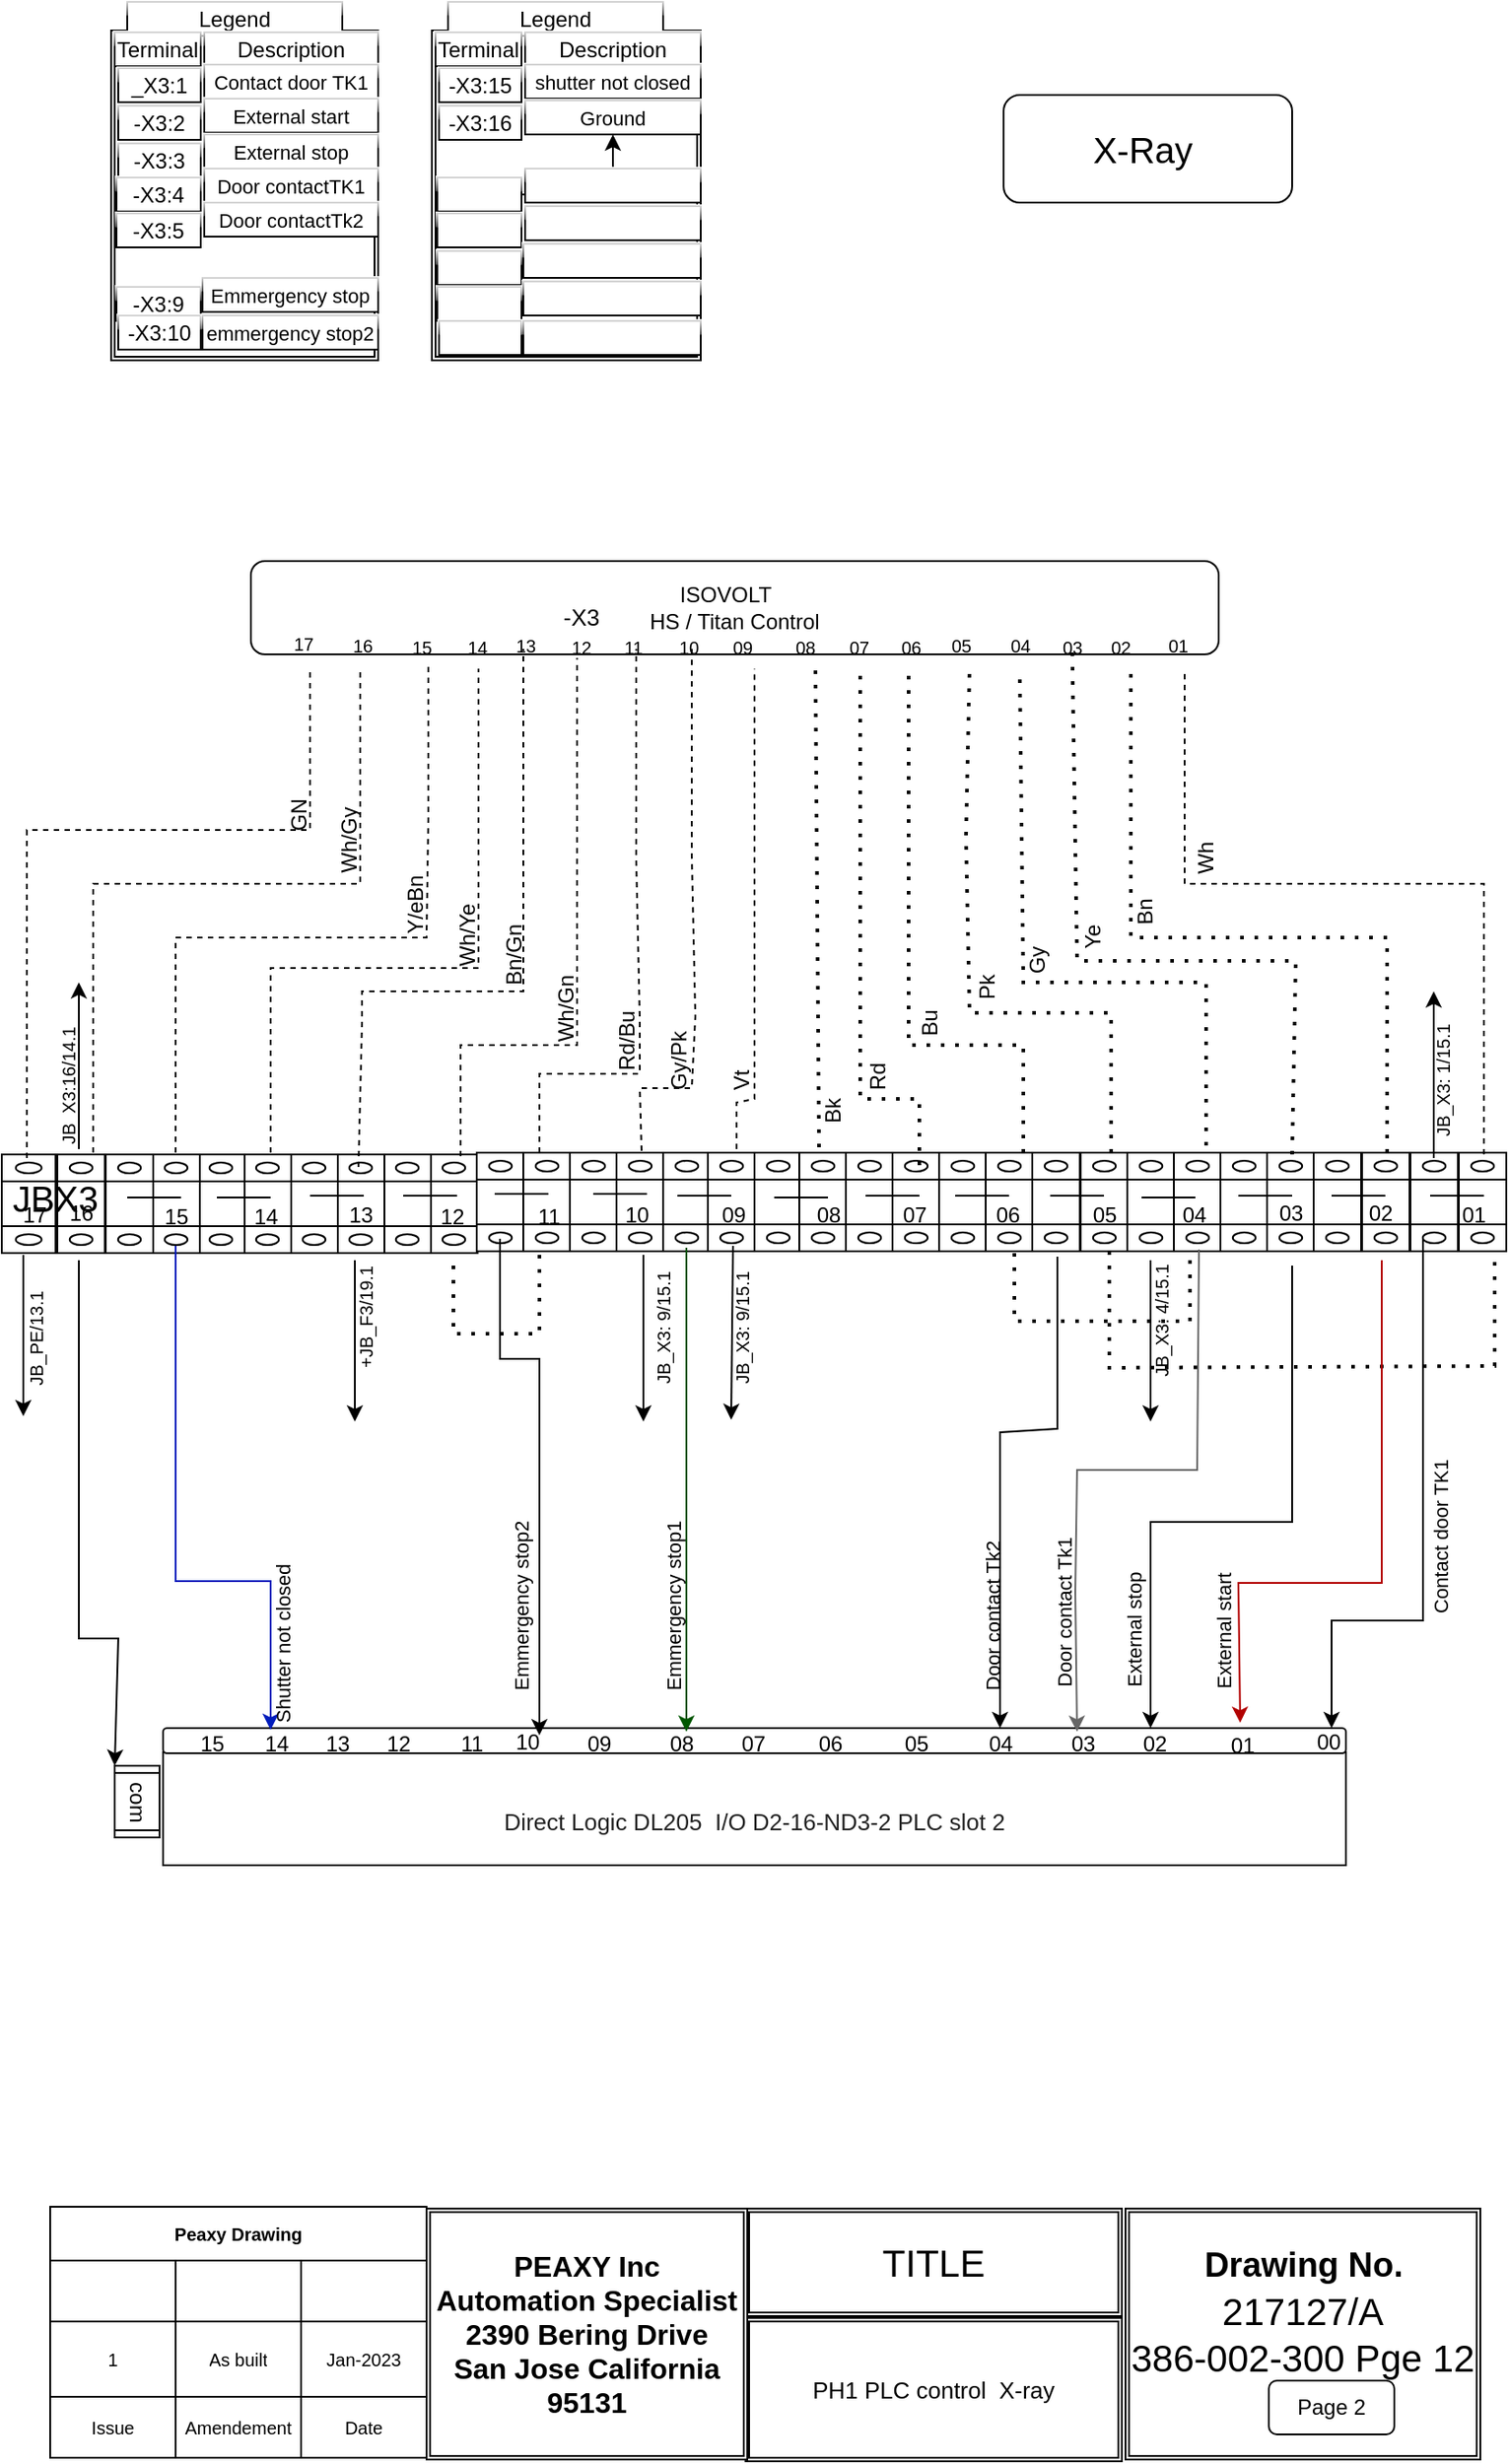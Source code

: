 <mxfile version="22.1.18" type="device">
  <diagram name="Page-1" id="9bJClKk-a9aOvKMdqJZW">
    <mxGraphModel dx="1434" dy="836" grid="1" gridSize="30.0" guides="1" tooltips="1" connect="1" arrows="1" fold="1" page="1" pageScale="1" pageWidth="850" pageHeight="1400" math="0" shadow="0">
      <root>
        <mxCell id="0" />
        <mxCell id="1" parent="0" />
        <mxCell id="8K7nV6I1626LL_7XvmT5-1" value="" style="endArrow=none;html=1;rounded=0;sketch=0;strokeWidth=0;startSize=2;endSize=2;jumpSize=2;" parent="1" edge="1">
          <mxGeometry width="50" height="50" relative="1" as="geometry">
            <mxPoint x="294" y="35" as="sourcePoint" />
            <mxPoint x="294" y="35" as="targetPoint" />
          </mxGeometry>
        </mxCell>
        <mxCell id="8K7nV6I1626LL_7XvmT5-2" value="&lt;font style=&quot;font-size: 16px;&quot;&gt;&lt;b&gt;&lt;br&gt;&lt;/b&gt;&lt;/font&gt;" style="shape=ext;double=1;rounded=0;whiteSpace=wrap;html=1;fontSize=10;strokeWidth=1;" parent="1" vertex="1">
          <mxGeometry x="240" y="34" width="150" height="184" as="geometry" />
        </mxCell>
        <mxCell id="8K7nV6I1626LL_7XvmT5-3" value="Legend" style="rounded=0;whiteSpace=wrap;html=1;glass=1;gradientColor=none;" parent="1" vertex="1">
          <mxGeometry x="249" y="18" width="120" height="19" as="geometry" />
        </mxCell>
        <mxCell id="8K7nV6I1626LL_7XvmT5-4" value="Terminal" style="rounded=0;whiteSpace=wrap;html=1;glass=1;gradientColor=none;" parent="1" vertex="1">
          <mxGeometry x="242" y="35" width="48" height="19" as="geometry" />
        </mxCell>
        <mxCell id="8K7nV6I1626LL_7XvmT5-5" value="Description" style="rounded=0;whiteSpace=wrap;html=1;glass=1;gradientColor=none;" parent="1" vertex="1">
          <mxGeometry x="292" y="35" width="98" height="19" as="geometry" />
        </mxCell>
        <mxCell id="8K7nV6I1626LL_7XvmT5-6" value="-X3:15" style="rounded=0;whiteSpace=wrap;html=1;glass=1;gradientColor=none;" parent="1" vertex="1">
          <mxGeometry x="244" y="55" width="46" height="19" as="geometry" />
        </mxCell>
        <mxCell id="8K7nV6I1626LL_7XvmT5-7" value="-X3:16" style="rounded=0;whiteSpace=wrap;html=1;glass=1;gradientColor=none;" parent="1" vertex="1">
          <mxGeometry x="244" y="76" width="46" height="19" as="geometry" />
        </mxCell>
        <mxCell id="8K7nV6I1626LL_7XvmT5-340" value="" style="edgeStyle=orthogonalEdgeStyle;rounded=0;orthogonalLoop=1;jettySize=auto;html=1;fontSize=11;" parent="1" source="8K7nV6I1626LL_7XvmT5-9" target="8K7nV6I1626LL_7XvmT5-15" edge="1">
          <mxGeometry relative="1" as="geometry" />
        </mxCell>
        <mxCell id="8K7nV6I1626LL_7XvmT5-9" value="" style="rounded=0;whiteSpace=wrap;html=1;glass=1;gradientColor=none;" parent="1" vertex="1">
          <mxGeometry x="243" y="116" width="47" height="19" as="geometry" />
        </mxCell>
        <mxCell id="8K7nV6I1626LL_7XvmT5-10" value="" style="rounded=0;whiteSpace=wrap;html=1;glass=1;gradientColor=none;" parent="1" vertex="1">
          <mxGeometry x="243" y="136" width="47" height="19" as="geometry" />
        </mxCell>
        <mxCell id="8K7nV6I1626LL_7XvmT5-11" value="" style="rounded=0;whiteSpace=wrap;html=1;glass=1;gradientColor=none;" parent="1" vertex="1">
          <mxGeometry x="243" y="157" width="47" height="19" as="geometry" />
        </mxCell>
        <mxCell id="8K7nV6I1626LL_7XvmT5-12" value="" style="rounded=0;whiteSpace=wrap;html=1;glass=1;gradientColor=none;" parent="1" vertex="1">
          <mxGeometry x="243" y="177" width="47" height="19" as="geometry" />
        </mxCell>
        <mxCell id="8K7nV6I1626LL_7XvmT5-13" value="" style="rounded=0;whiteSpace=wrap;html=1;glass=1;gradientColor=none;" parent="1" vertex="1">
          <mxGeometry x="244" y="196" width="46" height="19" as="geometry" />
        </mxCell>
        <mxCell id="8K7nV6I1626LL_7XvmT5-14" value="&lt;font style=&quot;font-size: 11px;&quot;&gt;&lt;font style=&quot;font-size: 11px;&quot;&gt;shutter&lt;/font&gt; &lt;font style=&quot;font-size: 11px;&quot;&gt;not&lt;/font&gt; &lt;font style=&quot;font-size: 11px;&quot;&gt;closed&lt;/font&gt;&lt;/font&gt;" style="rounded=0;whiteSpace=wrap;html=1;glass=1;gradientColor=none;" parent="1" vertex="1">
          <mxGeometry x="292" y="53" width="98" height="19" as="geometry" />
        </mxCell>
        <mxCell id="8K7nV6I1626LL_7XvmT5-15" value="&lt;font style=&quot;font-size: 11px;&quot;&gt;Ground&lt;/font&gt;" style="rounded=0;whiteSpace=wrap;html=1;glass=1;gradientColor=none;" parent="1" vertex="1">
          <mxGeometry x="292" y="73" width="98" height="19" as="geometry" />
        </mxCell>
        <mxCell id="8K7nV6I1626LL_7XvmT5-17" value="" style="rounded=0;whiteSpace=wrap;html=1;glass=1;gradientColor=none;" parent="1" vertex="1">
          <mxGeometry x="292" y="111" width="98" height="19" as="geometry" />
        </mxCell>
        <mxCell id="8K7nV6I1626LL_7XvmT5-18" value="" style="rounded=0;whiteSpace=wrap;html=1;glass=1;gradientColor=none;" parent="1" vertex="1">
          <mxGeometry x="292" y="132" width="98" height="19" as="geometry" />
        </mxCell>
        <mxCell id="8K7nV6I1626LL_7XvmT5-19" value="" style="rounded=0;whiteSpace=wrap;html=1;glass=1;gradientColor=none;" parent="1" vertex="1">
          <mxGeometry x="291" y="153" width="99" height="19" as="geometry" />
        </mxCell>
        <mxCell id="8K7nV6I1626LL_7XvmT5-20" value="" style="rounded=0;whiteSpace=wrap;html=1;glass=1;gradientColor=none;" parent="1" vertex="1">
          <mxGeometry x="291" y="174" width="99" height="19" as="geometry" />
        </mxCell>
        <mxCell id="8K7nV6I1626LL_7XvmT5-21" value="" style="rounded=0;whiteSpace=wrap;html=1;glass=1;gradientColor=none;" parent="1" vertex="1">
          <mxGeometry x="291" y="196" width="99" height="19" as="geometry" />
        </mxCell>
        <mxCell id="8K7nV6I1626LL_7XvmT5-22" value="" style="endArrow=none;html=1;rounded=0;sketch=0;strokeWidth=0;startSize=2;endSize=2;jumpSize=2;" parent="1" edge="1">
          <mxGeometry width="50" height="50" relative="1" as="geometry">
            <mxPoint x="115" y="35" as="sourcePoint" />
            <mxPoint x="115" y="35" as="targetPoint" />
          </mxGeometry>
        </mxCell>
        <mxCell id="8K7nV6I1626LL_7XvmT5-23" value="&lt;font style=&quot;font-size: 16px;&quot;&gt;&lt;b&gt;&lt;br&gt;&lt;/b&gt;&lt;/font&gt;" style="shape=ext;double=1;rounded=0;whiteSpace=wrap;html=1;fontSize=10;strokeWidth=1;" parent="1" vertex="1">
          <mxGeometry x="61" y="34" width="149" height="184" as="geometry" />
        </mxCell>
        <mxCell id="8K7nV6I1626LL_7XvmT5-24" value="Legend" style="rounded=0;whiteSpace=wrap;html=1;glass=1;gradientColor=none;" parent="1" vertex="1">
          <mxGeometry x="70" y="18" width="120" height="19" as="geometry" />
        </mxCell>
        <mxCell id="8K7nV6I1626LL_7XvmT5-25" value="Terminal" style="rounded=0;whiteSpace=wrap;html=1;glass=1;gradientColor=none;" parent="1" vertex="1">
          <mxGeometry x="63" y="35" width="48" height="19" as="geometry" />
        </mxCell>
        <mxCell id="8K7nV6I1626LL_7XvmT5-26" value="Description" style="rounded=0;whiteSpace=wrap;html=1;glass=1;gradientColor=none;" parent="1" vertex="1">
          <mxGeometry x="113" y="35" width="97" height="19" as="geometry" />
        </mxCell>
        <mxCell id="8K7nV6I1626LL_7XvmT5-27" value="_X3:1" style="rounded=0;whiteSpace=wrap;html=1;glass=1;gradientColor=none;" parent="1" vertex="1">
          <mxGeometry x="65" y="55" width="46" height="19" as="geometry" />
        </mxCell>
        <mxCell id="8K7nV6I1626LL_7XvmT5-28" value="-X3:2" style="rounded=0;whiteSpace=wrap;html=1;glass=1;gradientColor=none;" parent="1" vertex="1">
          <mxGeometry x="65" y="76" width="46" height="19" as="geometry" />
        </mxCell>
        <mxCell id="8K7nV6I1626LL_7XvmT5-29" value="-X3:3" style="rounded=0;whiteSpace=wrap;html=1;glass=1;gradientColor=none;" parent="1" vertex="1">
          <mxGeometry x="65" y="97" width="46" height="19" as="geometry" />
        </mxCell>
        <mxCell id="8K7nV6I1626LL_7XvmT5-30" value="-X3:4" style="rounded=0;whiteSpace=wrap;html=1;glass=1;gradientColor=none;" parent="1" vertex="1">
          <mxGeometry x="64" y="116" width="47" height="19" as="geometry" />
        </mxCell>
        <mxCell id="8K7nV6I1626LL_7XvmT5-31" value="-X3:5" style="rounded=0;whiteSpace=wrap;html=1;glass=1;gradientColor=none;" parent="1" vertex="1">
          <mxGeometry x="64" y="136" width="47" height="19" as="geometry" />
        </mxCell>
        <mxCell id="8K7nV6I1626LL_7XvmT5-33" value="-X3:9" style="rounded=0;whiteSpace=wrap;html=1;glass=1;gradientColor=none;" parent="1" vertex="1">
          <mxGeometry x="64" y="177" width="47" height="19" as="geometry" />
        </mxCell>
        <mxCell id="8K7nV6I1626LL_7XvmT5-34" value="-X3:10" style="rounded=0;whiteSpace=wrap;html=1;glass=1;gradientColor=none;" parent="1" vertex="1">
          <mxGeometry x="65" y="193" width="46" height="19" as="geometry" />
        </mxCell>
        <mxCell id="8K7nV6I1626LL_7XvmT5-35" value="&lt;font style=&quot;font-size: 11px;&quot;&gt;Contact door TK1&lt;/font&gt;" style="rounded=0;whiteSpace=wrap;html=1;glass=1;gradientColor=none;" parent="1" vertex="1">
          <mxGeometry x="113" y="53" width="97" height="19" as="geometry" />
        </mxCell>
        <mxCell id="8K7nV6I1626LL_7XvmT5-36" value="&lt;font style=&quot;font-size: 11px;&quot;&gt;External start&lt;/font&gt;" style="rounded=0;whiteSpace=wrap;html=1;glass=1;gradientColor=none;" parent="1" vertex="1">
          <mxGeometry x="113" y="72" width="97" height="19" as="geometry" />
        </mxCell>
        <mxCell id="8K7nV6I1626LL_7XvmT5-37" value="&lt;font style=&quot;font-size: 11px;&quot;&gt;External stop&lt;/font&gt;" style="rounded=0;whiteSpace=wrap;html=1;glass=1;gradientColor=none;" parent="1" vertex="1">
          <mxGeometry x="113" y="92" width="97" height="19" as="geometry" />
        </mxCell>
        <mxCell id="8K7nV6I1626LL_7XvmT5-38" value="&lt;font style=&quot;font-size: 11px;&quot;&gt;Door contactTK1&lt;/font&gt;" style="rounded=0;whiteSpace=wrap;html=1;glass=1;gradientColor=none;" parent="1" vertex="1">
          <mxGeometry x="113" y="111" width="97" height="19" as="geometry" />
        </mxCell>
        <mxCell id="8K7nV6I1626LL_7XvmT5-39" value="&lt;font style=&quot;font-size: 11px;&quot;&gt;Door contactTk2&lt;/font&gt;" style="rounded=0;whiteSpace=wrap;html=1;glass=1;gradientColor=none;" parent="1" vertex="1">
          <mxGeometry x="113" y="130" width="97" height="19" as="geometry" />
        </mxCell>
        <mxCell id="8K7nV6I1626LL_7XvmT5-41" value="&lt;font style=&quot;font-size: 11px;&quot;&gt;Emmergency stop&lt;/font&gt;" style="rounded=0;whiteSpace=wrap;html=1;glass=1;gradientColor=none;" parent="1" vertex="1">
          <mxGeometry x="112" y="172" width="98" height="19" as="geometry" />
        </mxCell>
        <mxCell id="8K7nV6I1626LL_7XvmT5-42" value="&lt;font style=&quot;&quot;&gt;&lt;font style=&quot;font-size: 11px;&quot;&gt;emmergency &lt;/font&gt;&lt;font style=&quot;font-size: 11px;&quot;&gt;stop2&lt;/font&gt;&lt;/font&gt;" style="rounded=0;whiteSpace=wrap;html=1;glass=1;gradientColor=none;" parent="1" vertex="1">
          <mxGeometry x="112" y="193" width="98" height="19" as="geometry" />
        </mxCell>
        <mxCell id="8K7nV6I1626LL_7XvmT5-43" value="&amp;nbsp; &amp;nbsp; ISOVOLT&amp;nbsp; &amp;nbsp; &amp;nbsp; &amp;nbsp;&lt;br&gt;HS / Titan Control" style="rounded=1;whiteSpace=wrap;html=1;" parent="1" vertex="1">
          <mxGeometry x="139" y="330" width="540" height="52" as="geometry" />
        </mxCell>
        <mxCell id="8K7nV6I1626LL_7XvmT5-44" value="&lt;font style=&quot;font-size: 10px;&quot;&gt;15&lt;/font&gt;" style="text;html=1;resizable=0;autosize=1;align=center;verticalAlign=middle;points=[];fillColor=none;strokeColor=none;rounded=0;rotation=0;" parent="1" vertex="1">
          <mxGeometry x="219.026" y="362.758" width="30" height="30" as="geometry" />
        </mxCell>
        <mxCell id="8K7nV6I1626LL_7XvmT5-45" value="&lt;font style=&quot;font-size: 10px;&quot;&gt;14&lt;/font&gt;" style="text;html=1;resizable=0;autosize=1;align=center;verticalAlign=middle;points=[];fillColor=none;strokeColor=none;rounded=0;rotation=0;" parent="1" vertex="1">
          <mxGeometry x="250" y="363" width="30" height="30" as="geometry" />
        </mxCell>
        <mxCell id="8K7nV6I1626LL_7XvmT5-46" value="&lt;font style=&quot;font-size: 10px;&quot;&gt;13&lt;/font&gt;" style="text;html=1;resizable=0;autosize=1;align=center;verticalAlign=middle;points=[];fillColor=none;strokeColor=none;rounded=0;rotation=0;" parent="1" vertex="1">
          <mxGeometry x="277" y="362" width="30" height="30" as="geometry" />
        </mxCell>
        <mxCell id="8K7nV6I1626LL_7XvmT5-47" value="&lt;font style=&quot;font-size: 10px;&quot;&gt;12&lt;/font&gt;" style="text;html=1;resizable=0;autosize=1;align=center;verticalAlign=middle;points=[];fillColor=none;strokeColor=none;rounded=0;rotation=0;" parent="1" vertex="1">
          <mxGeometry x="308" y="363" width="30" height="30" as="geometry" />
        </mxCell>
        <mxCell id="8K7nV6I1626LL_7XvmT5-48" value="&lt;font style=&quot;font-size: 10px;&quot;&gt;11&lt;/font&gt;" style="text;html=1;resizable=0;autosize=1;align=center;verticalAlign=middle;points=[];fillColor=none;strokeColor=none;rounded=0;rotation=0;" parent="1" vertex="1">
          <mxGeometry x="337" y="363" width="30" height="30" as="geometry" />
        </mxCell>
        <mxCell id="8K7nV6I1626LL_7XvmT5-49" value="&lt;font style=&quot;font-size: 10px;&quot;&gt;10&lt;/font&gt;" style="text;html=1;resizable=0;autosize=1;align=center;verticalAlign=middle;points=[];fillColor=none;strokeColor=none;rounded=0;rotation=0;" parent="1" vertex="1">
          <mxGeometry x="368" y="363" width="30" height="30" as="geometry" />
        </mxCell>
        <mxCell id="8K7nV6I1626LL_7XvmT5-50" value="&lt;font style=&quot;font-size: 10px;&quot;&gt;09&lt;/font&gt;" style="text;html=1;resizable=0;autosize=1;align=center;verticalAlign=middle;points=[];fillColor=none;strokeColor=none;rounded=0;rotation=0;" parent="1" vertex="1">
          <mxGeometry x="398" y="363" width="30" height="30" as="geometry" />
        </mxCell>
        <mxCell id="8K7nV6I1626LL_7XvmT5-51" value="&lt;font style=&quot;font-size: 10px;&quot;&gt;08&lt;/font&gt;" style="text;html=1;resizable=0;autosize=1;align=center;verticalAlign=middle;points=[];fillColor=none;strokeColor=none;rounded=0;rotation=0;" parent="1" vertex="1">
          <mxGeometry x="433" y="363" width="30" height="30" as="geometry" />
        </mxCell>
        <mxCell id="8K7nV6I1626LL_7XvmT5-52" value="&lt;font style=&quot;font-size: 10px;&quot;&gt;07&lt;/font&gt;" style="text;html=1;resizable=0;autosize=1;align=center;verticalAlign=middle;points=[];fillColor=none;strokeColor=none;rounded=0;rotation=0;" parent="1" vertex="1">
          <mxGeometry x="463" y="363" width="30" height="30" as="geometry" />
        </mxCell>
        <mxCell id="8K7nV6I1626LL_7XvmT5-53" value="&lt;font style=&quot;font-size: 10px;&quot;&gt;06&lt;/font&gt;" style="text;html=1;resizable=0;autosize=1;align=center;verticalAlign=middle;points=[];fillColor=none;strokeColor=none;rounded=0;rotation=0;" parent="1" vertex="1">
          <mxGeometry x="492" y="363" width="30" height="30" as="geometry" />
        </mxCell>
        <mxCell id="8K7nV6I1626LL_7XvmT5-54" value="&lt;font style=&quot;font-size: 10px;&quot;&gt;05&lt;/font&gt;" style="text;html=1;resizable=0;autosize=1;align=center;verticalAlign=middle;points=[];fillColor=none;strokeColor=none;rounded=0;rotation=0;" parent="1" vertex="1">
          <mxGeometry x="520" y="362" width="30" height="30" as="geometry" />
        </mxCell>
        <mxCell id="8K7nV6I1626LL_7XvmT5-55" value="&lt;font style=&quot;font-size: 10px;&quot;&gt;04&lt;/font&gt;" style="text;html=1;resizable=0;autosize=1;align=center;verticalAlign=middle;points=[];fillColor=none;strokeColor=none;rounded=0;rotation=0;" parent="1" vertex="1">
          <mxGeometry x="553" y="362" width="30" height="30" as="geometry" />
        </mxCell>
        <mxCell id="8K7nV6I1626LL_7XvmT5-56" value="&lt;font style=&quot;font-size: 10px;&quot;&gt;03&lt;/font&gt;" style="text;html=1;resizable=0;autosize=1;align=center;verticalAlign=middle;points=[];fillColor=none;strokeColor=none;rounded=0;rotation=0;" parent="1" vertex="1">
          <mxGeometry x="582" y="363" width="30" height="30" as="geometry" />
        </mxCell>
        <mxCell id="8K7nV6I1626LL_7XvmT5-57" value="&lt;font style=&quot;font-size: 10px;&quot;&gt;02&lt;/font&gt;" style="text;html=1;resizable=0;autosize=1;align=center;verticalAlign=middle;points=[];fillColor=none;strokeColor=none;rounded=0;rotation=0;" parent="1" vertex="1">
          <mxGeometry x="609" y="363" width="30" height="30" as="geometry" />
        </mxCell>
        <mxCell id="8K7nV6I1626LL_7XvmT5-58" value="&lt;font style=&quot;font-size: 10px;&quot;&gt;01&lt;/font&gt;" style="text;html=1;resizable=0;autosize=1;align=center;verticalAlign=middle;points=[];fillColor=none;strokeColor=none;rounded=0;rotation=0;" parent="1" vertex="1">
          <mxGeometry x="641" y="362" width="30" height="30" as="geometry" />
        </mxCell>
        <mxCell id="8K7nV6I1626LL_7XvmT5-59" value="&lt;font style=&quot;font-size: 10px;&quot;&gt;16&lt;/font&gt;" style="text;html=1;resizable=0;autosize=1;align=center;verticalAlign=middle;points=[];fillColor=none;strokeColor=none;rounded=0;rotation=0;" parent="1" vertex="1">
          <mxGeometry x="186" y="362" width="30" height="30" as="geometry" />
        </mxCell>
        <mxCell id="8K7nV6I1626LL_7XvmT5-60" value="&lt;font style=&quot;font-size: 10px;&quot;&gt;17&lt;/font&gt;" style="text;html=1;resizable=0;autosize=1;align=center;verticalAlign=middle;points=[];fillColor=none;strokeColor=none;rounded=0;rotation=0;" parent="1" vertex="1">
          <mxGeometry x="153" y="361" width="30" height="30" as="geometry" />
        </mxCell>
        <mxCell id="8K7nV6I1626LL_7XvmT5-61" value="&lt;font style=&quot;font-size: 13px;&quot;&gt;-X3&lt;/font&gt;" style="text;html=1;resizable=0;autosize=1;align=center;verticalAlign=middle;points=[];fillColor=none;strokeColor=none;rounded=0;rotation=0;" parent="1" vertex="1">
          <mxGeometry x="308" y="346" width="30.0" height="30.0" as="geometry" />
        </mxCell>
        <mxCell id="8K7nV6I1626LL_7XvmT5-197" value="" style="edgeStyle=orthogonalEdgeStyle;rounded=0;orthogonalLoop=1;jettySize=auto;html=1;fontSize=12;" parent="1" source="8K7nV6I1626LL_7XvmT5-112" target="8K7nV6I1626LL_7XvmT5-196" edge="1">
          <mxGeometry relative="1" as="geometry" />
        </mxCell>
        <mxCell id="8K7nV6I1626LL_7XvmT5-112" value="" style="verticalLabelPosition=bottom;dashed=0;shadow=0;html=1;align=center;verticalAlign=top;shape=mxgraph.cabinets.terminal_50mm2;" parent="1" vertex="1">
          <mxGeometry x="239" y="661" width="26.5" height="55" as="geometry" />
        </mxCell>
        <mxCell id="8K7nV6I1626LL_7XvmT5-134" value="&lt;span style=&quot;font-size: 21px;&quot;&gt;217127/A&lt;br&gt;386-002-300 Pge 12&lt;br&gt;&lt;/span&gt;" style="shape=ext;double=1;rounded=0;whiteSpace=wrap;html=1;fontSize=13;strokeWidth=1;" parent="1" vertex="1">
          <mxGeometry x="627" y="1249" width="198" height="140" as="geometry" />
        </mxCell>
        <mxCell id="8K7nV6I1626LL_7XvmT5-135" value="TITLE" style="shape=ext;double=1;rounded=0;whiteSpace=wrap;html=1;fontSize=21;strokeWidth=1;" parent="1" vertex="1">
          <mxGeometry x="415" y="1249" width="210" height="60" as="geometry" />
        </mxCell>
        <mxCell id="8K7nV6I1626LL_7XvmT5-136" value="PH1 PLC control&amp;nbsp; X-ray" style="shape=ext;double=1;rounded=0;whiteSpace=wrap;html=1;fontSize=13;strokeWidth=1;" parent="1" vertex="1">
          <mxGeometry x="415" y="1310" width="210" height="80" as="geometry" />
        </mxCell>
        <mxCell id="8K7nV6I1626LL_7XvmT5-137" value="&lt;font style=&quot;font-size: 16px;&quot;&gt;&lt;b&gt;PEAXY Inc&lt;br&gt;Automation Specialist&lt;br&gt;2390 Bering Drive&lt;br&gt;San Jose California 95131&lt;/b&gt;&lt;/font&gt;" style="shape=ext;double=1;rounded=0;whiteSpace=wrap;html=1;fontSize=10;strokeWidth=1;" parent="1" vertex="1">
          <mxGeometry x="237" y="1249" width="179" height="140" as="geometry" />
        </mxCell>
        <mxCell id="8K7nV6I1626LL_7XvmT5-138" value="Peaxy Drawing" style="shape=table;startSize=30;container=1;collapsible=0;childLayout=tableLayout;fontStyle=1;align=center;fontSize=10;strokeWidth=1;" parent="1" vertex="1">
          <mxGeometry x="27" y="1248" width="210" height="140" as="geometry" />
        </mxCell>
        <mxCell id="8K7nV6I1626LL_7XvmT5-139" value="" style="shape=tableRow;horizontal=0;startSize=0;swimlaneHead=0;swimlaneBody=0;top=0;left=0;bottom=0;right=0;collapsible=0;dropTarget=0;fillColor=none;points=[[0,0.5],[1,0.5]];portConstraint=eastwest;fontSize=10;strokeWidth=1;" parent="8K7nV6I1626LL_7XvmT5-138" vertex="1">
          <mxGeometry y="30" width="210" height="34" as="geometry" />
        </mxCell>
        <mxCell id="8K7nV6I1626LL_7XvmT5-140" value="" style="shape=partialRectangle;html=1;whiteSpace=wrap;connectable=0;fillColor=none;top=0;left=0;bottom=0;right=0;overflow=hidden;fontSize=10;strokeWidth=1;" parent="8K7nV6I1626LL_7XvmT5-139" vertex="1">
          <mxGeometry width="70" height="34" as="geometry">
            <mxRectangle width="70" height="34" as="alternateBounds" />
          </mxGeometry>
        </mxCell>
        <mxCell id="8K7nV6I1626LL_7XvmT5-141" value="" style="shape=partialRectangle;html=1;whiteSpace=wrap;connectable=0;fillColor=none;top=0;left=0;bottom=0;right=0;overflow=hidden;fontSize=10;strokeWidth=1;" parent="8K7nV6I1626LL_7XvmT5-139" vertex="1">
          <mxGeometry x="70" width="70" height="34" as="geometry">
            <mxRectangle width="70" height="34" as="alternateBounds" />
          </mxGeometry>
        </mxCell>
        <mxCell id="8K7nV6I1626LL_7XvmT5-142" value="" style="shape=partialRectangle;html=1;whiteSpace=wrap;connectable=0;fillColor=none;top=0;left=0;bottom=0;right=0;overflow=hidden;fontSize=10;strokeWidth=1;" parent="8K7nV6I1626LL_7XvmT5-139" vertex="1">
          <mxGeometry x="140" width="70" height="34" as="geometry">
            <mxRectangle width="70" height="34" as="alternateBounds" />
          </mxGeometry>
        </mxCell>
        <mxCell id="8K7nV6I1626LL_7XvmT5-143" value="" style="shape=tableRow;horizontal=0;startSize=0;swimlaneHead=0;swimlaneBody=0;top=0;left=0;bottom=0;right=0;collapsible=0;dropTarget=0;fillColor=none;points=[[0,0.5],[1,0.5]];portConstraint=eastwest;fontSize=10;strokeWidth=1;" parent="8K7nV6I1626LL_7XvmT5-138" vertex="1">
          <mxGeometry y="64" width="210" height="42" as="geometry" />
        </mxCell>
        <mxCell id="8K7nV6I1626LL_7XvmT5-144" value="1" style="shape=partialRectangle;html=1;whiteSpace=wrap;connectable=0;fillColor=none;top=0;left=0;bottom=0;right=0;overflow=hidden;fontSize=10;strokeWidth=1;" parent="8K7nV6I1626LL_7XvmT5-143" vertex="1">
          <mxGeometry width="70" height="42" as="geometry">
            <mxRectangle width="70" height="42" as="alternateBounds" />
          </mxGeometry>
        </mxCell>
        <mxCell id="8K7nV6I1626LL_7XvmT5-145" value="As built" style="shape=partialRectangle;html=1;whiteSpace=wrap;connectable=0;fillColor=none;top=0;left=0;bottom=0;right=0;overflow=hidden;fontSize=10;strokeWidth=1;" parent="8K7nV6I1626LL_7XvmT5-143" vertex="1">
          <mxGeometry x="70" width="70" height="42" as="geometry">
            <mxRectangle width="70" height="42" as="alternateBounds" />
          </mxGeometry>
        </mxCell>
        <mxCell id="8K7nV6I1626LL_7XvmT5-146" value="Jan-2023" style="shape=partialRectangle;html=1;whiteSpace=wrap;connectable=0;fillColor=none;top=0;left=0;bottom=0;right=0;overflow=hidden;fontSize=10;strokeWidth=1;" parent="8K7nV6I1626LL_7XvmT5-143" vertex="1">
          <mxGeometry x="140" width="70" height="42" as="geometry">
            <mxRectangle width="70" height="42" as="alternateBounds" />
          </mxGeometry>
        </mxCell>
        <mxCell id="8K7nV6I1626LL_7XvmT5-147" value="" style="shape=tableRow;horizontal=0;startSize=0;swimlaneHead=0;swimlaneBody=0;top=0;left=0;bottom=0;right=0;collapsible=0;dropTarget=0;fillColor=none;points=[[0,0.5],[1,0.5]];portConstraint=eastwest;fontSize=10;strokeWidth=1;" parent="8K7nV6I1626LL_7XvmT5-138" vertex="1">
          <mxGeometry y="106" width="210" height="34" as="geometry" />
        </mxCell>
        <mxCell id="8K7nV6I1626LL_7XvmT5-148" value="Issue" style="shape=partialRectangle;html=1;whiteSpace=wrap;connectable=0;fillColor=none;top=0;left=0;bottom=0;right=0;overflow=hidden;fontSize=10;strokeWidth=1;" parent="8K7nV6I1626LL_7XvmT5-147" vertex="1">
          <mxGeometry width="70" height="34" as="geometry">
            <mxRectangle width="70" height="34" as="alternateBounds" />
          </mxGeometry>
        </mxCell>
        <mxCell id="8K7nV6I1626LL_7XvmT5-149" value="Amendement" style="shape=partialRectangle;html=1;whiteSpace=wrap;connectable=0;fillColor=none;top=0;left=0;bottom=0;right=0;overflow=hidden;fontSize=10;strokeWidth=1;" parent="8K7nV6I1626LL_7XvmT5-147" vertex="1">
          <mxGeometry x="70" width="70" height="34" as="geometry">
            <mxRectangle width="70" height="34" as="alternateBounds" />
          </mxGeometry>
        </mxCell>
        <mxCell id="8K7nV6I1626LL_7XvmT5-150" value="Date" style="shape=partialRectangle;html=1;whiteSpace=wrap;connectable=0;fillColor=none;top=0;left=0;bottom=0;right=0;overflow=hidden;fontSize=10;strokeWidth=1;" parent="8K7nV6I1626LL_7XvmT5-147" vertex="1">
          <mxGeometry x="140" width="70" height="34" as="geometry">
            <mxRectangle width="70" height="34" as="alternateBounds" />
          </mxGeometry>
        </mxCell>
        <mxCell id="8K7nV6I1626LL_7XvmT5-151" value="&lt;font style=&quot;font-size: 19px;&quot;&gt;Drawing No.&lt;/font&gt;" style="text;strokeColor=none;fillColor=none;html=1;fontSize=24;fontStyle=1;verticalAlign=middle;align=center;" parent="1" vertex="1">
          <mxGeometry x="676" y="1259" width="100" height="40" as="geometry" />
        </mxCell>
        <mxCell id="8K7nV6I1626LL_7XvmT5-152" value="Page 2" style="rounded=1;whiteSpace=wrap;html=1;" parent="1" vertex="1">
          <mxGeometry x="707" y="1345" width="70" height="30" as="geometry" />
        </mxCell>
        <UserObject label="&lt;br style=&quot;color: rgb(34, 34, 34); font-family: Arial, Helvetica, sans-serif; font-size: small; text-align: start; background-color: rgb(255, 255, 255);&quot;&gt;&lt;span style=&quot;color: rgb(34, 34, 34); font-family: Arial, Helvetica, sans-serif; font-size: small; text-align: start; background-color: rgb(255, 255, 255);&quot;&gt;Direct Logic DL205&amp;nbsp; I/O D2-16-ND3-2 PLC slot 2&lt;/span&gt;" treeRoot="1" id="8K7nV6I1626LL_7XvmT5-172">
          <mxCell style="whiteSpace=wrap;html=1;align=center;treeFolding=1;treeMoving=1;newEdgeStyle={&quot;edgeStyle&quot;:&quot;elbowEdgeStyle&quot;,&quot;startArrow&quot;:&quot;none&quot;,&quot;endArrow&quot;:&quot;none&quot;};" parent="1" vertex="1">
            <mxGeometry x="90" y="994.5" width="660" height="63" as="geometry" />
          </mxCell>
        </UserObject>
        <mxCell id="8K7nV6I1626LL_7XvmT5-173" value="" style="rounded=1;whiteSpace=wrap;html=1;" parent="1" vertex="1">
          <mxGeometry x="90" y="981" width="660" height="14" as="geometry" />
        </mxCell>
        <mxCell id="8K7nV6I1626LL_7XvmT5-175" value="&lt;font style=&quot;font-size: 12px;&quot;&gt;00&lt;/font&gt;" style="text;html=1;resizable=0;autosize=1;align=center;verticalAlign=middle;points=[];fillColor=none;strokeColor=none;rounded=0;rotation=0;" parent="1" vertex="1">
          <mxGeometry x="720" y="974" width="40" height="30" as="geometry" />
        </mxCell>
        <mxCell id="8K7nV6I1626LL_7XvmT5-176" value="&lt;font style=&quot;font-size: 12px;&quot;&gt;01&lt;/font&gt;" style="text;html=1;resizable=0;autosize=1;align=center;verticalAlign=middle;points=[];fillColor=none;strokeColor=none;rounded=0;rotation=0;" parent="1" vertex="1">
          <mxGeometry x="672" y="976" width="40" height="30" as="geometry" />
        </mxCell>
        <mxCell id="8K7nV6I1626LL_7XvmT5-177" value="&lt;font style=&quot;font-size: 12px;&quot;&gt;02&lt;/font&gt;" style="text;html=1;resizable=0;autosize=1;align=center;verticalAlign=middle;points=[];fillColor=none;strokeColor=none;rounded=0;rotation=0;" parent="1" vertex="1">
          <mxGeometry x="623" y="975" width="40" height="30" as="geometry" />
        </mxCell>
        <mxCell id="8K7nV6I1626LL_7XvmT5-178" value="&lt;font style=&quot;font-size: 12px;&quot;&gt;03&lt;/font&gt;" style="text;html=1;resizable=0;autosize=1;align=center;verticalAlign=middle;points=[];fillColor=none;strokeColor=none;rounded=0;rotation=0;" parent="1" vertex="1">
          <mxGeometry x="583" y="975" width="40" height="30" as="geometry" />
        </mxCell>
        <mxCell id="8K7nV6I1626LL_7XvmT5-179" value="&lt;font style=&quot;font-size: 12px;&quot;&gt;04&lt;/font&gt;" style="text;html=1;resizable=0;autosize=1;align=center;verticalAlign=middle;points=[];fillColor=none;strokeColor=none;rounded=0;rotation=0;" parent="1" vertex="1">
          <mxGeometry x="537" y="975" width="40" height="30" as="geometry" />
        </mxCell>
        <mxCell id="8K7nV6I1626LL_7XvmT5-180" value="&lt;font style=&quot;font-size: 12px;&quot;&gt;05&lt;/font&gt;" style="text;html=1;resizable=0;autosize=1;align=center;verticalAlign=middle;points=[];fillColor=none;strokeColor=none;rounded=0;rotation=0;" parent="1" vertex="1">
          <mxGeometry x="495" y="975" width="30.0" height="30.0" as="geometry" />
        </mxCell>
        <mxCell id="8K7nV6I1626LL_7XvmT5-181" value="&lt;font style=&quot;font-size: 12px;&quot;&gt;06&lt;/font&gt;" style="text;html=1;resizable=0;autosize=1;align=center;verticalAlign=middle;points=[];fillColor=none;strokeColor=none;rounded=0;rotation=0;" parent="1" vertex="1">
          <mxGeometry x="447" y="975" width="30.0" height="30.0" as="geometry" />
        </mxCell>
        <mxCell id="8K7nV6I1626LL_7XvmT5-182" value="&lt;font style=&quot;font-size: 12px;&quot;&gt;07&lt;/font&gt;" style="text;html=1;resizable=0;autosize=1;align=center;verticalAlign=middle;points=[];fillColor=none;strokeColor=none;rounded=0;rotation=0;" parent="1" vertex="1">
          <mxGeometry x="404" y="975" width="30.0" height="30.0" as="geometry" />
        </mxCell>
        <mxCell id="8K7nV6I1626LL_7XvmT5-183" value="&lt;font style=&quot;font-size: 12px;&quot;&gt;08&lt;/font&gt;" style="text;html=1;resizable=0;autosize=1;align=center;verticalAlign=middle;points=[];fillColor=none;strokeColor=none;rounded=0;rotation=0;" parent="1" vertex="1">
          <mxGeometry x="364" y="975" width="30.0" height="30.0" as="geometry" />
        </mxCell>
        <mxCell id="8K7nV6I1626LL_7XvmT5-184" value="&lt;font style=&quot;font-size: 12px;&quot;&gt;09&lt;/font&gt;" style="text;html=1;resizable=0;autosize=1;align=center;verticalAlign=middle;points=[];fillColor=none;strokeColor=none;rounded=0;rotation=0;" parent="1" vertex="1">
          <mxGeometry x="318" y="975" width="30.0" height="30.0" as="geometry" />
        </mxCell>
        <mxCell id="8K7nV6I1626LL_7XvmT5-185" value="&lt;font style=&quot;font-size: 12px;&quot;&gt;10&lt;/font&gt;" style="text;html=1;resizable=0;autosize=1;align=center;verticalAlign=middle;points=[];fillColor=none;strokeColor=none;rounded=0;rotation=0;" parent="1" vertex="1">
          <mxGeometry x="278" y="974" width="30.0" height="30.0" as="geometry" />
        </mxCell>
        <mxCell id="8K7nV6I1626LL_7XvmT5-186" value="&lt;font style=&quot;font-size: 12px;&quot;&gt;11&lt;/font&gt;" style="text;html=1;resizable=0;autosize=1;align=center;verticalAlign=middle;points=[];fillColor=none;strokeColor=none;rounded=0;rotation=0;" parent="1" vertex="1">
          <mxGeometry x="247" y="975" width="30.0" height="30.0" as="geometry" />
        </mxCell>
        <mxCell id="8K7nV6I1626LL_7XvmT5-187" value="&lt;font style=&quot;font-size: 12px;&quot;&gt;12&lt;/font&gt;" style="text;html=1;resizable=0;autosize=1;align=center;verticalAlign=middle;points=[];fillColor=none;strokeColor=none;rounded=0;rotation=0;" parent="1" vertex="1">
          <mxGeometry x="206" y="975" width="30.0" height="30.0" as="geometry" />
        </mxCell>
        <mxCell id="8K7nV6I1626LL_7XvmT5-188" value="&lt;font style=&quot;font-size: 12px;&quot;&gt;13&lt;/font&gt;" style="text;html=1;resizable=0;autosize=1;align=center;verticalAlign=middle;points=[];fillColor=none;strokeColor=none;rounded=0;rotation=0;" parent="1" vertex="1">
          <mxGeometry x="172" y="975" width="30.0" height="30.0" as="geometry" />
        </mxCell>
        <mxCell id="8K7nV6I1626LL_7XvmT5-189" value="&lt;font style=&quot;font-size: 12px;&quot;&gt;14&lt;/font&gt;" style="text;html=1;resizable=0;autosize=1;align=center;verticalAlign=middle;points=[];fillColor=none;strokeColor=none;rounded=0;rotation=0;" parent="1" vertex="1">
          <mxGeometry x="138" y="975" width="30.0" height="30.0" as="geometry" />
        </mxCell>
        <mxCell id="8K7nV6I1626LL_7XvmT5-190" value="&lt;font style=&quot;font-size: 12px;&quot;&gt;15&lt;/font&gt;" style="text;html=1;resizable=0;autosize=1;align=center;verticalAlign=middle;points=[];fillColor=none;strokeColor=none;rounded=0;rotation=0;" parent="1" vertex="1">
          <mxGeometry x="102" y="975" width="30.0" height="30.0" as="geometry" />
        </mxCell>
        <mxCell id="8K7nV6I1626LL_7XvmT5-214" value="" style="edgeStyle=orthogonalEdgeStyle;rounded=0;orthogonalLoop=1;jettySize=auto;html=1;fontSize=12;" parent="1" source="8K7nV6I1626LL_7XvmT5-193" target="8K7nV6I1626LL_7XvmT5-213" edge="1">
          <mxGeometry relative="1" as="geometry" />
        </mxCell>
        <mxCell id="8K7nV6I1626LL_7XvmT5-193" value="" style="verticalLabelPosition=bottom;dashed=0;shadow=0;html=1;align=center;verticalAlign=top;shape=mxgraph.cabinets.terminal_50mm2;" parent="1" vertex="1">
          <mxGeometry x="213" y="661" width="26.5" height="55" as="geometry" />
        </mxCell>
        <mxCell id="8K7nV6I1626LL_7XvmT5-194" value="" style="verticalLabelPosition=bottom;dashed=0;shadow=0;html=1;align=center;verticalAlign=top;shape=mxgraph.cabinets.terminal_50mm2;" parent="1" vertex="1">
          <mxGeometry x="265" y="660" width="26.5" height="55" as="geometry" />
        </mxCell>
        <mxCell id="8K7nV6I1626LL_7XvmT5-195" value="" style="verticalLabelPosition=bottom;dashed=0;shadow=0;html=1;align=center;verticalAlign=top;shape=mxgraph.cabinets.terminal_50mm2;" parent="1" vertex="1">
          <mxGeometry x="291" y="660" width="26.5" height="55" as="geometry" />
        </mxCell>
        <mxCell id="8K7nV6I1626LL_7XvmT5-196" value="" style="verticalLabelPosition=bottom;dashed=0;shadow=0;html=1;align=center;verticalAlign=top;shape=mxgraph.cabinets.terminal_50mm2;" parent="1" vertex="1">
          <mxGeometry x="317" y="660" width="26.5" height="55" as="geometry" />
        </mxCell>
        <mxCell id="8K7nV6I1626LL_7XvmT5-198" value="" style="verticalLabelPosition=bottom;dashed=0;shadow=0;html=1;align=center;verticalAlign=top;shape=mxgraph.cabinets.terminal_50mm2;" parent="1" vertex="1">
          <mxGeometry x="343" y="660" width="26.5" height="55" as="geometry" />
        </mxCell>
        <mxCell id="8K7nV6I1626LL_7XvmT5-199" value="" style="verticalLabelPosition=bottom;dashed=0;shadow=0;html=1;align=center;verticalAlign=top;shape=mxgraph.cabinets.terminal_50mm2;" parent="1" vertex="1">
          <mxGeometry x="369" y="660" width="26.5" height="55" as="geometry" />
        </mxCell>
        <mxCell id="8K7nV6I1626LL_7XvmT5-200" value="" style="verticalLabelPosition=bottom;dashed=0;shadow=0;html=1;align=center;verticalAlign=top;shape=mxgraph.cabinets.terminal_50mm2;" parent="1" vertex="1">
          <mxGeometry x="394" y="660" width="26.5" height="55" as="geometry" />
        </mxCell>
        <mxCell id="8K7nV6I1626LL_7XvmT5-201" value="" style="verticalLabelPosition=bottom;dashed=0;shadow=0;html=1;align=center;verticalAlign=top;shape=mxgraph.cabinets.terminal_50mm2;" parent="1" vertex="1">
          <mxGeometry x="420" y="660" width="26.5" height="55" as="geometry" />
        </mxCell>
        <mxCell id="8K7nV6I1626LL_7XvmT5-202" value="" style="verticalLabelPosition=bottom;dashed=0;shadow=0;html=1;align=center;verticalAlign=top;shape=mxgraph.cabinets.terminal_50mm2;" parent="1" vertex="1">
          <mxGeometry x="445" y="660" width="26.5" height="55" as="geometry" />
        </mxCell>
        <mxCell id="8K7nV6I1626LL_7XvmT5-203" value="" style="verticalLabelPosition=bottom;dashed=0;shadow=0;html=1;align=center;verticalAlign=top;shape=mxgraph.cabinets.terminal_50mm2;" parent="1" vertex="1">
          <mxGeometry x="471" y="660" width="26.5" height="55" as="geometry" />
        </mxCell>
        <mxCell id="8K7nV6I1626LL_7XvmT5-204" value="" style="verticalLabelPosition=bottom;dashed=0;shadow=0;html=1;align=center;verticalAlign=top;shape=mxgraph.cabinets.terminal_50mm2;" parent="1" vertex="1">
          <mxGeometry x="497" y="660" width="26.5" height="55" as="geometry" />
        </mxCell>
        <mxCell id="8K7nV6I1626LL_7XvmT5-205" value="" style="verticalLabelPosition=bottom;dashed=0;shadow=0;html=1;align=center;verticalAlign=top;shape=mxgraph.cabinets.terminal_50mm2;" parent="1" vertex="1">
          <mxGeometry x="523" y="660" width="26.5" height="55" as="geometry" />
        </mxCell>
        <mxCell id="8K7nV6I1626LL_7XvmT5-206" value="" style="verticalLabelPosition=bottom;dashed=0;shadow=0;html=1;align=center;verticalAlign=top;shape=mxgraph.cabinets.terminal_50mm2;" parent="1" vertex="1">
          <mxGeometry x="549" y="660" width="26.5" height="55" as="geometry" />
        </mxCell>
        <mxCell id="8K7nV6I1626LL_7XvmT5-207" value="" style="verticalLabelPosition=bottom;dashed=0;shadow=0;html=1;align=center;verticalAlign=top;shape=mxgraph.cabinets.terminal_50mm2;" parent="1" vertex="1">
          <mxGeometry x="575" y="660" width="26.5" height="55" as="geometry" />
        </mxCell>
        <mxCell id="8K7nV6I1626LL_7XvmT5-208" value="" style="verticalLabelPosition=bottom;dashed=0;shadow=0;html=1;align=center;verticalAlign=top;shape=mxgraph.cabinets.terminal_50mm2;" parent="1" vertex="1">
          <mxGeometry x="602" y="660" width="26.5" height="55" as="geometry" />
        </mxCell>
        <mxCell id="8K7nV6I1626LL_7XvmT5-209" value="" style="verticalLabelPosition=bottom;dashed=0;shadow=0;html=1;align=center;verticalAlign=top;shape=mxgraph.cabinets.terminal_50mm2;" parent="1" vertex="1">
          <mxGeometry x="628" y="660" width="26.5" height="55" as="geometry" />
        </mxCell>
        <mxCell id="8K7nV6I1626LL_7XvmT5-210" value="" style="verticalLabelPosition=bottom;dashed=0;shadow=0;html=1;align=center;verticalAlign=top;shape=mxgraph.cabinets.terminal_50mm2;" parent="1" vertex="1">
          <mxGeometry x="654" y="660" width="26.5" height="55" as="geometry" />
        </mxCell>
        <mxCell id="8K7nV6I1626LL_7XvmT5-211" value="" style="verticalLabelPosition=bottom;dashed=0;shadow=0;html=1;align=center;verticalAlign=top;shape=mxgraph.cabinets.terminal_50mm2;" parent="1" vertex="1">
          <mxGeometry x="680" y="660" width="26.5" height="55" as="geometry" />
        </mxCell>
        <mxCell id="8K7nV6I1626LL_7XvmT5-212" value="" style="verticalLabelPosition=bottom;dashed=0;shadow=0;html=1;align=center;verticalAlign=top;shape=mxgraph.cabinets.terminal_50mm2;" parent="1" vertex="1">
          <mxGeometry x="187" y="661" width="26.5" height="55" as="geometry" />
        </mxCell>
        <mxCell id="8K7nV6I1626LL_7XvmT5-213" value="" style="verticalLabelPosition=bottom;dashed=0;shadow=0;html=1;align=center;verticalAlign=top;shape=mxgraph.cabinets.terminal_50mm2;" parent="1" vertex="1">
          <mxGeometry x="161" y="661" width="26.5" height="55" as="geometry" />
        </mxCell>
        <mxCell id="8K7nV6I1626LL_7XvmT5-215" value="" style="verticalLabelPosition=bottom;dashed=0;shadow=0;html=1;align=center;verticalAlign=top;shape=mxgraph.cabinets.terminal_50mm2;" parent="1" vertex="1">
          <mxGeometry x="135" y="661" width="26.5" height="55" as="geometry" />
        </mxCell>
        <mxCell id="8K7nV6I1626LL_7XvmT5-216" value="" style="verticalLabelPosition=bottom;dashed=0;shadow=0;html=1;align=center;verticalAlign=top;shape=mxgraph.cabinets.terminal_50mm2;" parent="1" vertex="1">
          <mxGeometry x="109" y="661" width="26.5" height="55" as="geometry" />
        </mxCell>
        <mxCell id="8K7nV6I1626LL_7XvmT5-217" value="" style="verticalLabelPosition=bottom;dashed=0;shadow=0;html=1;align=center;verticalAlign=top;shape=mxgraph.cabinets.terminal_50mm2;" parent="1" vertex="1">
          <mxGeometry x="84" y="661" width="26.5" height="55" as="geometry" />
        </mxCell>
        <mxCell id="8K7nV6I1626LL_7XvmT5-218" value="" style="verticalLabelPosition=bottom;dashed=0;shadow=0;html=1;align=center;verticalAlign=top;shape=mxgraph.cabinets.terminal_50mm2;" parent="1" vertex="1">
          <mxGeometry x="58" y="661" width="26.5" height="55" as="geometry" />
        </mxCell>
        <mxCell id="8K7nV6I1626LL_7XvmT5-219" value="" style="verticalLabelPosition=bottom;dashed=0;shadow=0;html=1;align=center;verticalAlign=top;shape=mxgraph.cabinets.terminal_50mm2;" parent="1" vertex="1">
          <mxGeometry x="31" y="661" width="26.5" height="55" as="geometry" />
        </mxCell>
        <mxCell id="8K7nV6I1626LL_7XvmT5-220" value="" style="verticalLabelPosition=bottom;dashed=0;shadow=0;html=1;align=center;verticalAlign=top;shape=mxgraph.cabinets.terminal_50mm2;" parent="1" vertex="1">
          <mxGeometry y="661" width="30" height="55" as="geometry" />
        </mxCell>
        <mxCell id="8K7nV6I1626LL_7XvmT5-221" value="" style="verticalLabelPosition=bottom;dashed=0;shadow=0;html=1;align=center;verticalAlign=top;shape=mxgraph.cabinets.terminal_50mm2;" parent="1" vertex="1">
          <mxGeometry x="706" y="660" width="26.5" height="55" as="geometry" />
        </mxCell>
        <mxCell id="8K7nV6I1626LL_7XvmT5-222" value="" style="verticalLabelPosition=bottom;dashed=0;shadow=0;html=1;align=center;verticalAlign=top;shape=mxgraph.cabinets.terminal_50mm2;" parent="1" vertex="1">
          <mxGeometry x="732" y="660" width="26.5" height="55" as="geometry" />
        </mxCell>
        <mxCell id="8K7nV6I1626LL_7XvmT5-223" value="" style="verticalLabelPosition=bottom;dashed=0;shadow=0;html=1;align=center;verticalAlign=top;shape=mxgraph.cabinets.terminal_50mm2;" parent="1" vertex="1">
          <mxGeometry x="759" y="660" width="26.5" height="55" as="geometry" />
        </mxCell>
        <mxCell id="8K7nV6I1626LL_7XvmT5-224" value="" style="verticalLabelPosition=bottom;dashed=0;shadow=0;html=1;align=center;verticalAlign=top;shape=mxgraph.cabinets.terminal_50mm2;" parent="1" vertex="1">
          <mxGeometry x="786" y="660" width="26.5" height="55" as="geometry" />
        </mxCell>
        <mxCell id="8K7nV6I1626LL_7XvmT5-225" value="" style="verticalLabelPosition=bottom;dashed=0;shadow=0;html=1;align=center;verticalAlign=top;shape=mxgraph.cabinets.terminal_50mm2;" parent="1" vertex="1">
          <mxGeometry x="813" y="660" width="26.5" height="55" as="geometry" />
        </mxCell>
        <mxCell id="8K7nV6I1626LL_7XvmT5-228" value="" style="endArrow=none;dashed=1;html=1;rounded=0;fontSize=12;exitX=0.528;exitY=0.018;exitDx=0;exitDy=0;exitPerimeter=0;" parent="1" source="8K7nV6I1626LL_7XvmT5-225" edge="1">
          <mxGeometry width="50" height="50" relative="1" as="geometry">
            <mxPoint x="510" y="740" as="sourcePoint" />
            <mxPoint x="660" y="390" as="targetPoint" />
            <Array as="points">
              <mxPoint x="827" y="510" />
              <mxPoint x="750" y="510" />
              <mxPoint x="660" y="510" />
            </Array>
          </mxGeometry>
        </mxCell>
        <mxCell id="8K7nV6I1626LL_7XvmT5-229" value="" style="endArrow=none;dashed=1;html=1;dashPattern=1 3;strokeWidth=2;rounded=0;fontSize=12;exitX=0.528;exitY=0;exitDx=0;exitDy=0;exitPerimeter=0;" parent="1" source="8K7nV6I1626LL_7XvmT5-223" edge="1">
          <mxGeometry width="50" height="50" relative="1" as="geometry">
            <mxPoint x="620" y="510" as="sourcePoint" />
            <mxPoint x="630" y="390" as="targetPoint" />
            <Array as="points">
              <mxPoint x="773" y="540" />
              <mxPoint x="630" y="540" />
            </Array>
          </mxGeometry>
        </mxCell>
        <mxCell id="8K7nV6I1626LL_7XvmT5-230" value="" style="endArrow=none;dashed=1;html=1;dashPattern=1 3;strokeWidth=2;rounded=0;fontSize=12;exitX=0.528;exitY=0.018;exitDx=0;exitDy=0;exitPerimeter=0;" parent="1" source="8K7nV6I1626LL_7XvmT5-221" edge="1">
          <mxGeometry width="50" height="50" relative="1" as="geometry">
            <mxPoint x="722" y="645" as="sourcePoint" />
            <mxPoint x="597.234" y="376" as="targetPoint" />
            <Array as="points">
              <mxPoint x="722" y="553" />
              <mxPoint x="662" y="553" />
              <mxPoint x="600" y="553" />
            </Array>
          </mxGeometry>
        </mxCell>
        <mxCell id="8K7nV6I1626LL_7XvmT5-231" value="" style="endArrow=none;dashed=1;html=1;dashPattern=1 3;strokeWidth=2;rounded=0;fontSize=12;exitX=0.679;exitY=-0.073;exitDx=0;exitDy=0;exitPerimeter=0;" parent="1" source="8K7nV6I1626LL_7XvmT5-210" edge="1">
          <mxGeometry width="50" height="50" relative="1" as="geometry">
            <mxPoint x="671.994" y="625" as="sourcePoint" />
            <mxPoint x="568" y="390" as="targetPoint" />
            <Array as="points">
              <mxPoint x="672" y="595" />
              <mxPoint x="672" y="565" />
              <mxPoint x="634" y="565" />
              <mxPoint x="570" y="565" />
            </Array>
          </mxGeometry>
        </mxCell>
        <mxCell id="8K7nV6I1626LL_7XvmT5-232" value="" style="endArrow=none;dashed=1;html=1;dashPattern=1 3;strokeWidth=2;rounded=0;fontSize=12;" parent="1" edge="1">
          <mxGeometry width="50" height="50" relative="1" as="geometry">
            <mxPoint x="619" y="660" as="sourcePoint" />
            <mxPoint x="540" y="390" as="targetPoint" />
            <Array as="points">
              <mxPoint x="619" y="582" />
              <mxPoint x="540" y="582" />
              <mxPoint x="538.008" y="484" />
            </Array>
          </mxGeometry>
        </mxCell>
        <mxCell id="8K7nV6I1626LL_7XvmT5-233" value="" style="endArrow=none;dashed=1;html=1;dashPattern=1 3;strokeWidth=2;rounded=0;fontSize=12;" parent="1" edge="1">
          <mxGeometry width="50" height="50" relative="1" as="geometry">
            <mxPoint x="570" y="660" as="sourcePoint" />
            <mxPoint x="506.008" y="391" as="targetPoint" />
            <Array as="points">
              <mxPoint x="570" y="630" />
              <mxPoint x="570" y="600" />
              <mxPoint x="506" y="600" />
            </Array>
          </mxGeometry>
        </mxCell>
        <mxCell id="8K7nV6I1626LL_7XvmT5-235" value="" style="endArrow=none;dashed=1;html=1;dashPattern=1 3;strokeWidth=2;rounded=0;fontSize=12;exitX=0.528;exitY=0;exitDx=0;exitDy=0;exitPerimeter=0;entryX=0.533;entryY=1.033;entryDx=0;entryDy=0;entryPerimeter=0;" parent="1" target="8K7nV6I1626LL_7XvmT5-52" edge="1">
          <mxGeometry width="50" height="50" relative="1" as="geometry">
            <mxPoint x="512" y="667" as="sourcePoint" />
            <mxPoint x="369.008" y="397" as="targetPoint" />
            <Array as="points">
              <mxPoint x="512" y="630" />
              <mxPoint x="479" y="630" />
            </Array>
          </mxGeometry>
        </mxCell>
        <mxCell id="8K7nV6I1626LL_7XvmT5-236" value="" style="endArrow=none;dashed=1;html=1;dashPattern=1 3;strokeWidth=2;rounded=0;fontSize=12;entryX=0.5;entryY=0.967;entryDx=0;entryDy=0;entryPerimeter=0;exitX=0.189;exitY=0;exitDx=0;exitDy=0;exitPerimeter=0;" parent="1" edge="1">
          <mxGeometry width="50" height="50" relative="1" as="geometry">
            <mxPoint x="456.008" y="657" as="sourcePoint" />
            <mxPoint x="454" y="389.01" as="targetPoint" />
          </mxGeometry>
        </mxCell>
        <mxCell id="8K7nV6I1626LL_7XvmT5-237" value="" style="endArrow=none;dashed=1;html=1;rounded=0;fontSize=12;exitX=0.189;exitY=0.109;exitDx=0;exitDy=0;exitPerimeter=0;" parent="1" edge="1">
          <mxGeometry width="50" height="50" relative="1" as="geometry">
            <mxPoint x="410.008" y="657.995" as="sourcePoint" />
            <mxPoint x="420" y="390" as="targetPoint" />
            <Array as="points">
              <mxPoint x="410" y="632" />
              <mxPoint x="420" y="630" />
              <mxPoint x="420" y="600" />
              <mxPoint x="420" y="570" />
              <mxPoint x="420" y="540" />
              <mxPoint x="420" y="506" />
            </Array>
          </mxGeometry>
        </mxCell>
        <mxCell id="8K7nV6I1626LL_7XvmT5-238" value="" style="endArrow=none;dashed=1;html=1;rounded=0;fontSize=12;entryX=0.667;entryY=1;entryDx=0;entryDy=0;entryPerimeter=0;exitX=0.528;exitY=-0.055;exitDx=0;exitDy=0;exitPerimeter=0;" parent="1" edge="1">
          <mxGeometry width="50" height="50" relative="1" as="geometry">
            <mxPoint x="356.992" y="658.975" as="sourcePoint" />
            <mxPoint x="385" y="376.975" as="targetPoint" />
            <Array as="points">
              <mxPoint x="356" y="624" />
              <mxPoint x="385" y="624" />
              <mxPoint x="386.99" y="583.975" />
              <mxPoint x="384.99" y="493.975" />
            </Array>
          </mxGeometry>
        </mxCell>
        <mxCell id="8K7nV6I1626LL_7XvmT5-239" value="" style="endArrow=none;dashed=1;html=1;rounded=0;fontSize=12;exitX=0.34;exitY=0;exitDx=0;exitDy=0;exitPerimeter=0;entryX=0.667;entryY=1;entryDx=0;entryDy=0;entryPerimeter=0;" parent="1" source="8K7nV6I1626LL_7XvmT5-195" edge="1">
          <mxGeometry width="50" height="50" relative="1" as="geometry">
            <mxPoint x="339" y="649" as="sourcePoint" />
            <mxPoint x="354" y="378.975" as="targetPoint" />
            <Array as="points">
              <mxPoint x="300" y="616" />
              <mxPoint x="355.99" y="615.975" />
              <mxPoint x="355.99" y="585.975" />
              <mxPoint x="353.99" y="495.975" />
            </Array>
          </mxGeometry>
        </mxCell>
        <mxCell id="8K7nV6I1626LL_7XvmT5-240" value="" style="endArrow=none;dashed=1;html=1;rounded=0;fontSize=12;entryX=0.667;entryY=1;entryDx=0;entryDy=0;entryPerimeter=0;exitX=0.642;exitY=0.018;exitDx=0;exitDy=0;exitPerimeter=0;" parent="1" source="8K7nV6I1626LL_7XvmT5-112" edge="1">
          <mxGeometry width="50" height="50" relative="1" as="geometry">
            <mxPoint x="240" y="660" as="sourcePoint" />
            <mxPoint x="321" y="383.975" as="targetPoint" />
            <Array as="points">
              <mxPoint x="256" y="600" />
              <mxPoint x="321" y="600" />
              <mxPoint x="320.99" y="500.975" />
            </Array>
          </mxGeometry>
        </mxCell>
        <mxCell id="8K7nV6I1626LL_7XvmT5-241" value="" style="endArrow=none;dashed=1;html=1;rounded=0;fontSize=12;exitX=0.34;exitY=0.127;exitDx=0;exitDy=0;exitPerimeter=0;entryX=0.367;entryY=1;entryDx=0;entryDy=0;entryPerimeter=0;" parent="1" edge="1">
          <mxGeometry width="50" height="50" relative="1" as="geometry">
            <mxPoint x="199.01" y="667.985" as="sourcePoint" />
            <mxPoint x="291.01" y="379" as="targetPoint" />
            <Array as="points">
              <mxPoint x="201" y="587" />
              <mxPoint x="201" y="570" />
              <mxPoint x="213" y="570" />
              <mxPoint x="243" y="570" />
              <mxPoint x="273" y="570" />
              <mxPoint x="291" y="570" />
              <mxPoint x="291" y="557" />
              <mxPoint x="291" y="527" />
              <mxPoint x="291" y="467" />
            </Array>
          </mxGeometry>
        </mxCell>
        <mxCell id="8K7nV6I1626LL_7XvmT5-242" value="" style="endArrow=none;dashed=1;html=1;rounded=0;fontSize=12;exitX=0.566;exitY=-0.018;exitDx=0;exitDy=0;exitPerimeter=0;" parent="1" source="8K7nV6I1626LL_7XvmT5-215" edge="1">
          <mxGeometry width="50" height="50" relative="1" as="geometry">
            <mxPoint x="174" y="655" as="sourcePoint" />
            <mxPoint x="266" y="390" as="targetPoint" />
            <Array as="points">
              <mxPoint x="150" y="574" />
              <mxPoint x="150" y="557" />
              <mxPoint x="175.99" y="557.015" />
              <mxPoint x="187.99" y="557.015" />
              <mxPoint x="217.99" y="557.015" />
              <mxPoint x="247.99" y="557.015" />
              <mxPoint x="265.99" y="557.015" />
              <mxPoint x="265.99" y="544.015" />
              <mxPoint x="265.99" y="514.015" />
              <mxPoint x="265.99" y="454.015" />
            </Array>
          </mxGeometry>
        </mxCell>
        <mxCell id="8K7nV6I1626LL_7XvmT5-243" value="" style="endArrow=none;dashed=1;html=1;rounded=0;fontSize=12;entryX=0.367;entryY=1;entryDx=0;entryDy=0;entryPerimeter=0;" parent="1" edge="1">
          <mxGeometry width="50" height="50" relative="1" as="geometry">
            <mxPoint x="97" y="660" as="sourcePoint" />
            <mxPoint x="238" y="386.015" as="targetPoint" />
            <Array as="points">
              <mxPoint x="97" y="600" />
              <mxPoint x="97" y="540" />
              <mxPoint x="147" y="540" />
              <mxPoint x="177" y="540" />
              <mxPoint x="207" y="540" />
              <mxPoint x="237" y="540" />
              <mxPoint x="237.99" y="474.015" />
            </Array>
          </mxGeometry>
        </mxCell>
        <mxCell id="8K7nV6I1626LL_7XvmT5-244" value="" style="endArrow=none;dashed=1;html=1;rounded=0;fontSize=12;exitX=0.754;exitY=-0.018;exitDx=0;exitDy=0;exitPerimeter=0;entryX=0.467;entryY=1;entryDx=0;entryDy=0;entryPerimeter=0;" parent="1" source="8K7nV6I1626LL_7XvmT5-219" target="8K7nV6I1626LL_7XvmT5-59" edge="1">
          <mxGeometry width="50" height="50" relative="1" as="geometry">
            <mxPoint x="49" y="632" as="sourcePoint" />
            <mxPoint x="150" y="390" as="targetPoint" />
            <Array as="points">
              <mxPoint x="50.99" y="551.015" />
              <mxPoint x="50.99" y="534.015" />
              <mxPoint x="51" y="510" />
              <mxPoint x="90" y="510" />
              <mxPoint x="150" y="510" />
              <mxPoint x="200" y="510" />
              <mxPoint x="200" y="491" />
              <mxPoint x="200" y="480" />
              <mxPoint x="200" y="450" />
            </Array>
          </mxGeometry>
        </mxCell>
        <mxCell id="8K7nV6I1626LL_7XvmT5-245" value="&lt;font style=&quot;font-size: 12px;&quot;&gt;01&lt;/font&gt;" style="text;html=1;resizable=0;autosize=1;align=center;verticalAlign=middle;points=[];fillColor=none;strokeColor=none;rounded=0;rotation=0;" parent="1" vertex="1">
          <mxGeometry x="806" y="680" width="30.0" height="30.0" as="geometry" />
        </mxCell>
        <mxCell id="8K7nV6I1626LL_7XvmT5-246" value="&lt;font style=&quot;font-size: 12px;&quot;&gt;02&lt;/font&gt;" style="text;html=1;resizable=0;autosize=1;align=center;verticalAlign=middle;points=[];fillColor=none;strokeColor=none;rounded=0;rotation=0;" parent="1" vertex="1">
          <mxGeometry x="754" y="679" width="30.0" height="30.0" as="geometry" />
        </mxCell>
        <mxCell id="8K7nV6I1626LL_7XvmT5-247" value="&lt;font style=&quot;font-size: 12px;&quot;&gt;03&lt;/font&gt;" style="text;html=1;resizable=0;autosize=1;align=center;verticalAlign=middle;points=[];fillColor=none;strokeColor=none;rounded=0;rotation=0;" parent="1" vertex="1">
          <mxGeometry x="704" y="679" width="30.0" height="30.0" as="geometry" />
        </mxCell>
        <mxCell id="8K7nV6I1626LL_7XvmT5-248" value="&lt;font style=&quot;font-size: 12px;&quot;&gt;04&lt;/font&gt;" style="text;html=1;resizable=0;autosize=1;align=center;verticalAlign=middle;points=[];fillColor=none;strokeColor=none;rounded=0;rotation=0;" parent="1" vertex="1">
          <mxGeometry x="650" y="680" width="30.0" height="30.0" as="geometry" />
        </mxCell>
        <mxCell id="8K7nV6I1626LL_7XvmT5-249" value="&lt;font style=&quot;font-size: 12px;&quot;&gt;05&lt;/font&gt;" style="text;html=1;resizable=0;autosize=1;align=center;verticalAlign=middle;points=[];fillColor=none;strokeColor=none;rounded=0;rotation=0;" parent="1" vertex="1">
          <mxGeometry x="600" y="680" width="30.0" height="30.0" as="geometry" />
        </mxCell>
        <mxCell id="8K7nV6I1626LL_7XvmT5-250" value="&lt;font style=&quot;font-size: 12px;&quot;&gt;06&lt;/font&gt;" style="text;html=1;resizable=0;autosize=1;align=center;verticalAlign=middle;points=[];fillColor=none;strokeColor=none;rounded=0;rotation=0;" parent="1" vertex="1">
          <mxGeometry x="546" y="680" width="30.0" height="30.0" as="geometry" />
        </mxCell>
        <mxCell id="8K7nV6I1626LL_7XvmT5-251" value="&lt;font style=&quot;font-size: 12px;&quot;&gt;07&lt;/font&gt;" style="text;html=1;resizable=0;autosize=1;align=center;verticalAlign=middle;points=[];fillColor=none;strokeColor=none;rounded=0;rotation=0;" parent="1" vertex="1">
          <mxGeometry x="494" y="680" width="30.0" height="30.0" as="geometry" />
        </mxCell>
        <mxCell id="8K7nV6I1626LL_7XvmT5-252" value="&lt;font style=&quot;font-size: 12px;&quot;&gt;08&lt;/font&gt;" style="text;html=1;resizable=0;autosize=1;align=center;verticalAlign=middle;points=[];fillColor=none;strokeColor=none;rounded=0;rotation=0;" parent="1" vertex="1">
          <mxGeometry x="446" y="680" width="30.0" height="30.0" as="geometry" />
        </mxCell>
        <mxCell id="8K7nV6I1626LL_7XvmT5-253" value="&lt;font style=&quot;font-size: 12px;&quot;&gt;09&lt;/font&gt;" style="text;html=1;resizable=0;autosize=1;align=center;verticalAlign=middle;points=[];fillColor=none;strokeColor=none;rounded=0;rotation=0;" parent="1" vertex="1">
          <mxGeometry x="393" y="680" width="30.0" height="30.0" as="geometry" />
        </mxCell>
        <mxCell id="8K7nV6I1626LL_7XvmT5-255" value="&lt;font style=&quot;font-size: 12px;&quot;&gt;10&lt;/font&gt;" style="text;html=1;resizable=0;autosize=1;align=center;verticalAlign=middle;points=[];fillColor=none;strokeColor=none;rounded=0;rotation=0;" parent="1" vertex="1">
          <mxGeometry x="339" y="680" width="30.0" height="30.0" as="geometry" />
        </mxCell>
        <mxCell id="8K7nV6I1626LL_7XvmT5-256" value="&lt;font style=&quot;font-size: 12px;&quot;&gt;11&lt;/font&gt;" style="text;html=1;resizable=0;autosize=1;align=center;verticalAlign=middle;points=[];fillColor=none;strokeColor=none;rounded=0;rotation=0;" parent="1" vertex="1">
          <mxGeometry x="290" y="681" width="30.0" height="30.0" as="geometry" />
        </mxCell>
        <mxCell id="8K7nV6I1626LL_7XvmT5-257" value="&lt;font style=&quot;font-size: 12px;&quot;&gt;12&lt;/font&gt;" style="text;html=1;resizable=0;autosize=1;align=center;verticalAlign=middle;points=[];fillColor=none;strokeColor=none;rounded=0;rotation=0;" parent="1" vertex="1">
          <mxGeometry x="236" y="681" width="30.0" height="30.0" as="geometry" />
        </mxCell>
        <mxCell id="8K7nV6I1626LL_7XvmT5-258" value="&lt;font style=&quot;font-size: 12px;&quot;&gt;13&lt;/font&gt;" style="text;html=1;resizable=0;autosize=1;align=center;verticalAlign=middle;points=[];fillColor=none;strokeColor=none;rounded=0;rotation=0;" parent="1" vertex="1">
          <mxGeometry x="185" y="680" width="30.0" height="30.0" as="geometry" />
        </mxCell>
        <mxCell id="8K7nV6I1626LL_7XvmT5-259" value="&lt;font style=&quot;font-size: 12px;&quot;&gt;14&lt;/font&gt;" style="text;html=1;resizable=0;autosize=1;align=center;verticalAlign=middle;points=[];fillColor=none;strokeColor=none;rounded=0;rotation=0;" parent="1" vertex="1">
          <mxGeometry x="132" y="681" width="30.0" height="30.0" as="geometry" />
        </mxCell>
        <mxCell id="8K7nV6I1626LL_7XvmT5-260" value="&lt;font style=&quot;font-size: 12px;&quot;&gt;15&lt;/font&gt;" style="text;html=1;resizable=0;autosize=1;align=center;verticalAlign=middle;points=[];fillColor=none;strokeColor=none;rounded=0;rotation=0;" parent="1" vertex="1">
          <mxGeometry x="82" y="681" width="30.0" height="30.0" as="geometry" />
        </mxCell>
        <mxCell id="8K7nV6I1626LL_7XvmT5-261" value="&lt;font style=&quot;font-size: 12px;&quot;&gt;16&lt;/font&gt;" style="text;html=1;resizable=0;autosize=1;align=center;verticalAlign=middle;points=[];fillColor=none;strokeColor=none;rounded=0;rotation=0;" parent="1" vertex="1">
          <mxGeometry x="29" y="679" width="30.0" height="30.0" as="geometry" />
        </mxCell>
        <mxCell id="8K7nV6I1626LL_7XvmT5-262" value="&lt;font style=&quot;font-size: 12px;&quot;&gt;17&lt;/font&gt;" style="text;html=1;resizable=0;autosize=1;align=center;verticalAlign=middle;points=[];fillColor=none;strokeColor=none;rounded=0;rotation=0;" parent="1" vertex="1">
          <mxGeometry x="3" y="680" width="30.0" height="30.0" as="geometry" />
        </mxCell>
        <mxCell id="8K7nV6I1626LL_7XvmT5-263" value="" style="endArrow=none;dashed=1;html=1;rounded=0;fontSize=12;entryX=0.633;entryY=1.033;entryDx=0;entryDy=0;entryPerimeter=0;exitX=0.467;exitY=0.036;exitDx=0;exitDy=0;exitPerimeter=0;" parent="1" source="8K7nV6I1626LL_7XvmT5-220" target="8K7nV6I1626LL_7XvmT5-60" edge="1">
          <mxGeometry width="50" height="50" relative="1" as="geometry">
            <mxPoint x="120" y="440" as="sourcePoint" />
            <mxPoint x="170" y="390" as="targetPoint" />
            <Array as="points">
              <mxPoint x="14" y="480" />
              <mxPoint x="172" y="480" />
            </Array>
          </mxGeometry>
        </mxCell>
        <mxCell id="8K7nV6I1626LL_7XvmT5-264" value="&lt;font style=&quot;font-size: 12px;&quot;&gt;Wh&lt;/font&gt;" style="text;html=1;resizable=0;autosize=1;align=center;verticalAlign=middle;points=[];fillColor=none;strokeColor=none;rounded=0;rotation=-90;" parent="1" vertex="1">
          <mxGeometry x="657" y="481" width="30.0" height="30.0" as="geometry" />
        </mxCell>
        <mxCell id="8K7nV6I1626LL_7XvmT5-265" value="&lt;font style=&quot;font-size: 12px;&quot;&gt;Bn&lt;/font&gt;" style="text;html=1;resizable=0;autosize=1;align=center;verticalAlign=middle;points=[];fillColor=none;strokeColor=none;rounded=0;rotation=-91;" parent="1" vertex="1">
          <mxGeometry x="623" y="511" width="30.0" height="30.0" as="geometry" />
        </mxCell>
        <mxCell id="8K7nV6I1626LL_7XvmT5-266" value="Ye" style="text;html=1;resizable=0;autosize=1;align=center;verticalAlign=middle;points=[];fillColor=none;strokeColor=none;rounded=0;rotation=-90;" parent="1" vertex="1">
          <mxGeometry x="594" y="525" width="30.0" height="30.0" as="geometry" />
        </mxCell>
        <mxCell id="8K7nV6I1626LL_7XvmT5-267" value="&lt;font style=&quot;font-size: 12px;&quot;&gt;Gy&lt;/font&gt;" style="text;html=1;resizable=0;autosize=1;align=center;verticalAlign=middle;points=[];fillColor=none;strokeColor=none;rounded=0;rotation=-90;" parent="1" vertex="1">
          <mxGeometry x="563" y="538" width="30.0" height="30.0" as="geometry" />
        </mxCell>
        <mxCell id="8K7nV6I1626LL_7XvmT5-268" value="&lt;font style=&quot;font-size: 12px;&quot;&gt;Pk&lt;/font&gt;" style="text;html=1;resizable=0;autosize=1;align=center;verticalAlign=middle;points=[];fillColor=none;strokeColor=none;rounded=0;rotation=-90;" parent="1" vertex="1">
          <mxGeometry x="535" y="553" width="30.0" height="30.0" as="geometry" />
        </mxCell>
        <mxCell id="8K7nV6I1626LL_7XvmT5-269" value="&lt;font style=&quot;font-size: 12px;&quot;&gt;Bu&lt;/font&gt;" style="text;html=1;resizable=0;autosize=1;align=center;verticalAlign=middle;points=[];fillColor=none;strokeColor=none;rounded=0;rotation=-90;" parent="1" vertex="1">
          <mxGeometry x="503" y="573" width="30.0" height="30.0" as="geometry" />
        </mxCell>
        <mxCell id="8K7nV6I1626LL_7XvmT5-270" value="&lt;font style=&quot;font-size: 12px;&quot;&gt;Rd&lt;/font&gt;" style="text;html=1;resizable=0;autosize=1;align=center;verticalAlign=middle;points=[];fillColor=none;strokeColor=none;rounded=0;rotation=-90;" parent="1" vertex="1">
          <mxGeometry x="474" y="603" width="30.0" height="30.0" as="geometry" />
        </mxCell>
        <mxCell id="8K7nV6I1626LL_7XvmT5-271" value="&lt;font style=&quot;font-size: 12px;&quot;&gt;Bk&lt;/font&gt;" style="text;html=1;resizable=0;autosize=1;align=center;verticalAlign=middle;points=[];fillColor=none;strokeColor=none;rounded=0;rotation=-90;" parent="1" vertex="1">
          <mxGeometry x="449" y="622" width="30.0" height="30.0" as="geometry" />
        </mxCell>
        <mxCell id="8K7nV6I1626LL_7XvmT5-272" value="&lt;font style=&quot;font-size: 12px;&quot;&gt;Vt&lt;/font&gt;" style="text;html=1;resizable=0;autosize=1;align=center;verticalAlign=middle;points=[];fillColor=none;strokeColor=none;rounded=0;rotation=-90;" parent="1" vertex="1">
          <mxGeometry x="398" y="605" width="30.0" height="30.0" as="geometry" />
        </mxCell>
        <mxCell id="8K7nV6I1626LL_7XvmT5-273" value="&lt;font style=&quot;font-size: 12px;&quot;&gt;Gy/Pk&lt;/font&gt;" style="text;html=1;resizable=0;autosize=1;align=center;verticalAlign=middle;points=[];fillColor=none;strokeColor=none;rounded=0;rotation=-90;" parent="1" vertex="1">
          <mxGeometry x="348" y="594" width="60.0" height="30.0" as="geometry" />
        </mxCell>
        <mxCell id="8K7nV6I1626LL_7XvmT5-274" value="&lt;font style=&quot;font-size: 12px;&quot;&gt;Rd/Bu&lt;/font&gt;" style="text;html=1;resizable=0;autosize=1;align=center;verticalAlign=middle;points=[];fillColor=none;strokeColor=none;rounded=0;rotation=-90;" parent="1" vertex="1">
          <mxGeometry x="319" y="583" width="60.0" height="30.0" as="geometry" />
        </mxCell>
        <mxCell id="8K7nV6I1626LL_7XvmT5-275" value="&lt;font style=&quot;font-size: 12px;&quot;&gt;Wh/Gn&lt;/font&gt;" style="text;html=1;resizable=0;autosize=1;align=center;verticalAlign=middle;points=[];fillColor=none;strokeColor=none;rounded=0;rotation=-90;" parent="1" vertex="1">
          <mxGeometry x="285" y="565" width="60.0" height="30.0" as="geometry" />
        </mxCell>
        <mxCell id="8K7nV6I1626LL_7XvmT5-276" value="&lt;font style=&quot;font-size: 12px;&quot;&gt;Bn/Gn&lt;/font&gt;" style="text;html=1;resizable=0;autosize=1;align=center;verticalAlign=middle;points=[];fillColor=none;strokeColor=none;rounded=0;rotation=-90;" parent="1" vertex="1">
          <mxGeometry x="256" y="535" width="60.0" height="30.0" as="geometry" />
        </mxCell>
        <mxCell id="8K7nV6I1626LL_7XvmT5-277" value="&lt;font style=&quot;font-size: 12px;&quot;&gt;Wh/Ye&lt;/font&gt;" style="text;html=1;resizable=0;autosize=1;align=center;verticalAlign=middle;points=[];fillColor=none;strokeColor=none;rounded=0;rotation=-90;" parent="1" vertex="1">
          <mxGeometry x="230" y="524" width="60.0" height="30.0" as="geometry" />
        </mxCell>
        <mxCell id="8K7nV6I1626LL_7XvmT5-278" value="&lt;font style=&quot;font-size: 12px;&quot;&gt;Y/eBn&lt;/font&gt;" style="text;html=1;resizable=0;autosize=1;align=center;verticalAlign=middle;points=[];fillColor=none;strokeColor=none;rounded=0;rotation=-90;" parent="1" vertex="1">
          <mxGeometry x="201" y="507" width="60.0" height="30.0" as="geometry" />
        </mxCell>
        <mxCell id="8K7nV6I1626LL_7XvmT5-279" value="&lt;font style=&quot;font-size: 12px;&quot;&gt;Wh/Gy&lt;/font&gt;" style="text;html=1;resizable=0;autosize=1;align=center;verticalAlign=middle;points=[];fillColor=none;strokeColor=none;rounded=0;rotation=-90;" parent="1" vertex="1">
          <mxGeometry x="164" y="471" width="60.0" height="30.0" as="geometry" />
        </mxCell>
        <mxCell id="8K7nV6I1626LL_7XvmT5-280" value="&lt;font style=&quot;font-size: 12px;&quot;&gt;GN&lt;/font&gt;" style="text;html=1;resizable=0;autosize=1;align=center;verticalAlign=middle;points=[];fillColor=none;strokeColor=none;rounded=0;rotation=-90;" parent="1" vertex="1">
          <mxGeometry x="151" y="457" width="30.0" height="30.0" as="geometry" />
        </mxCell>
        <mxCell id="8K7nV6I1626LL_7XvmT5-281" value="" style="endArrow=none;dashed=1;html=1;dashPattern=1 3;strokeWidth=2;rounded=0;fontSize=12;exitX=0.604;exitY=1;exitDx=0;exitDy=0;exitPerimeter=0;" parent="1" source="8K7nV6I1626LL_7XvmT5-208" edge="1">
          <mxGeometry width="50" height="50" relative="1" as="geometry">
            <mxPoint x="630" y="719" as="sourcePoint" />
            <mxPoint x="833" y="719" as="targetPoint" />
            <Array as="points">
              <mxPoint x="618" y="780" />
              <mxPoint x="833" y="779" />
              <mxPoint x="833" y="750" />
            </Array>
          </mxGeometry>
        </mxCell>
        <mxCell id="8K7nV6I1626LL_7XvmT5-283" value="" style="endArrow=none;html=1;rounded=0;fontSize=12;" parent="1" edge="1">
          <mxGeometry width="50" height="50" relative="1" as="geometry">
            <mxPoint x="797" y="684" as="sourcePoint" />
            <mxPoint x="827" y="684" as="targetPoint" />
          </mxGeometry>
        </mxCell>
        <mxCell id="8K7nV6I1626LL_7XvmT5-284" value="" style="endArrow=none;html=1;rounded=0;fontSize=12;" parent="1" edge="1">
          <mxGeometry width="50" height="50" relative="1" as="geometry">
            <mxPoint x="742" y="684" as="sourcePoint" />
            <mxPoint x="772" y="684" as="targetPoint" />
          </mxGeometry>
        </mxCell>
        <mxCell id="8K7nV6I1626LL_7XvmT5-285" value="" style="endArrow=none;html=1;rounded=0;fontSize=12;" parent="1" edge="1">
          <mxGeometry width="50" height="50" relative="1" as="geometry">
            <mxPoint x="690" y="684" as="sourcePoint" />
            <mxPoint x="720" y="684" as="targetPoint" />
          </mxGeometry>
        </mxCell>
        <mxCell id="8K7nV6I1626LL_7XvmT5-286" value="" style="endArrow=none;html=1;rounded=0;fontSize=12;" parent="1" edge="1">
          <mxGeometry width="50" height="50" relative="1" as="geometry">
            <mxPoint x="636" y="685" as="sourcePoint" />
            <mxPoint x="666" y="685" as="targetPoint" />
          </mxGeometry>
        </mxCell>
        <mxCell id="8K7nV6I1626LL_7XvmT5-287" value="" style="endArrow=none;html=1;rounded=0;fontSize=12;" parent="1" edge="1">
          <mxGeometry width="50" height="50" relative="1" as="geometry">
            <mxPoint x="585" y="684" as="sourcePoint" />
            <mxPoint x="615" y="684" as="targetPoint" />
          </mxGeometry>
        </mxCell>
        <mxCell id="8K7nV6I1626LL_7XvmT5-288" value="" style="endArrow=none;html=1;rounded=0;fontSize=12;" parent="1" edge="1">
          <mxGeometry width="50" height="50" relative="1" as="geometry">
            <mxPoint x="532" y="684" as="sourcePoint" />
            <mxPoint x="562" y="684" as="targetPoint" />
          </mxGeometry>
        </mxCell>
        <mxCell id="8K7nV6I1626LL_7XvmT5-289" value="" style="endArrow=none;html=1;rounded=0;fontSize=12;" parent="1" edge="1">
          <mxGeometry width="50" height="50" relative="1" as="geometry">
            <mxPoint x="482" y="684" as="sourcePoint" />
            <mxPoint x="512" y="684" as="targetPoint" />
          </mxGeometry>
        </mxCell>
        <mxCell id="8K7nV6I1626LL_7XvmT5-290" value="" style="endArrow=none;html=1;rounded=0;fontSize=12;" parent="1" edge="1">
          <mxGeometry width="50" height="50" relative="1" as="geometry">
            <mxPoint x="431" y="685" as="sourcePoint" />
            <mxPoint x="461" y="685" as="targetPoint" />
          </mxGeometry>
        </mxCell>
        <mxCell id="8K7nV6I1626LL_7XvmT5-291" value="" style="endArrow=none;html=1;rounded=0;fontSize=12;" parent="1" edge="1">
          <mxGeometry width="50" height="50" relative="1" as="geometry">
            <mxPoint x="377" y="684" as="sourcePoint" />
            <mxPoint x="407" y="684" as="targetPoint" />
          </mxGeometry>
        </mxCell>
        <mxCell id="8K7nV6I1626LL_7XvmT5-292" value="" style="endArrow=none;html=1;rounded=0;fontSize=12;" parent="1" edge="1">
          <mxGeometry width="50" height="50" relative="1" as="geometry">
            <mxPoint x="330" y="683" as="sourcePoint" />
            <mxPoint x="360" y="683" as="targetPoint" />
          </mxGeometry>
        </mxCell>
        <mxCell id="8K7nV6I1626LL_7XvmT5-293" value="" style="endArrow=none;html=1;rounded=0;fontSize=12;" parent="1" edge="1">
          <mxGeometry width="50" height="50" relative="1" as="geometry">
            <mxPoint x="275" y="683" as="sourcePoint" />
            <mxPoint x="305" y="683" as="targetPoint" />
          </mxGeometry>
        </mxCell>
        <mxCell id="8K7nV6I1626LL_7XvmT5-294" value="" style="endArrow=none;html=1;rounded=0;fontSize=12;" parent="1" edge="1">
          <mxGeometry width="50" height="50" relative="1" as="geometry">
            <mxPoint x="224" y="684" as="sourcePoint" />
            <mxPoint x="254" y="684" as="targetPoint" />
          </mxGeometry>
        </mxCell>
        <mxCell id="8K7nV6I1626LL_7XvmT5-295" value="" style="endArrow=none;html=1;rounded=0;fontSize=12;" parent="1" edge="1">
          <mxGeometry width="50" height="50" relative="1" as="geometry">
            <mxPoint x="172" y="684" as="sourcePoint" />
            <mxPoint x="202" y="684" as="targetPoint" />
          </mxGeometry>
        </mxCell>
        <mxCell id="8K7nV6I1626LL_7XvmT5-296" value="" style="endArrow=none;html=1;rounded=0;fontSize=12;" parent="1" edge="1">
          <mxGeometry width="50" height="50" relative="1" as="geometry">
            <mxPoint x="120" y="685" as="sourcePoint" />
            <mxPoint x="150" y="685" as="targetPoint" />
          </mxGeometry>
        </mxCell>
        <mxCell id="8K7nV6I1626LL_7XvmT5-297" value="" style="endArrow=none;html=1;rounded=0;fontSize=12;" parent="1" edge="1">
          <mxGeometry width="50" height="50" relative="1" as="geometry">
            <mxPoint x="70" y="685" as="sourcePoint" />
            <mxPoint x="100" y="685" as="targetPoint" />
          </mxGeometry>
        </mxCell>
        <mxCell id="8K7nV6I1626LL_7XvmT5-299" value="" style="endArrow=none;dashed=1;html=1;dashPattern=1 3;strokeWidth=2;rounded=0;fontSize=12;entryX=0.528;entryY=0.927;entryDx=0;entryDy=0;entryPerimeter=0;" parent="1" edge="1">
          <mxGeometry width="50" height="50" relative="1" as="geometry">
            <mxPoint x="565" y="716" as="sourcePoint" />
            <mxPoint x="662.992" y="714.985" as="targetPoint" />
            <Array as="points">
              <mxPoint x="565" y="754" />
              <mxPoint x="663" y="754" />
            </Array>
          </mxGeometry>
        </mxCell>
        <mxCell id="8K7nV6I1626LL_7XvmT5-300" value="" style="endArrow=none;dashed=1;html=1;dashPattern=1 3;strokeWidth=2;rounded=0;fontSize=12;entryX=0.333;entryY=1.133;entryDx=0;entryDy=0;entryPerimeter=0;" parent="1" target="8K7nV6I1626LL_7XvmT5-256" edge="1">
          <mxGeometry width="50" height="50" relative="1" as="geometry">
            <mxPoint x="252" y="723" as="sourcePoint" />
            <mxPoint x="349.992" y="721.985" as="targetPoint" />
            <Array as="points">
              <mxPoint x="252" y="761" />
              <mxPoint x="300" y="761" />
            </Array>
          </mxGeometry>
        </mxCell>
        <mxCell id="8K7nV6I1626LL_7XvmT5-303" value="&lt;font style=&quot;font-size: 10px;&quot;&gt;JB_X3: 1/15.1&lt;/font&gt;" style="text;html=1;resizable=0;autosize=1;align=center;verticalAlign=middle;points=[];fillColor=none;strokeColor=none;rounded=0;rotation=-90;" parent="1" vertex="1">
          <mxGeometry x="759" y="605" width="90.0" height="30.0" as="geometry" />
        </mxCell>
        <mxCell id="8K7nV6I1626LL_7XvmT5-304" value="" style="endArrow=classic;html=1;rounded=0;fontSize=12;exitX=0.491;exitY=0.055;exitDx=0;exitDy=0;exitPerimeter=0;" parent="1" source="8K7nV6I1626LL_7XvmT5-224" edge="1">
          <mxGeometry width="50" height="50" relative="1" as="geometry">
            <mxPoint x="780" y="650" as="sourcePoint" />
            <mxPoint x="799" y="570" as="targetPoint" />
          </mxGeometry>
        </mxCell>
        <mxCell id="8K7nV6I1626LL_7XvmT5-305" value="" style="endArrow=classic;html=1;rounded=0;fontSize=12;" parent="1" edge="1">
          <mxGeometry width="50" height="50" relative="1" as="geometry">
            <mxPoint x="641" y="720" as="sourcePoint" />
            <mxPoint x="641" y="810" as="targetPoint" />
          </mxGeometry>
        </mxCell>
        <mxCell id="8K7nV6I1626LL_7XvmT5-306" value="&lt;font style=&quot;font-size: 10px;&quot;&gt;JB_X3: 4/15.1&lt;/font&gt;" style="text;html=1;resizable=0;autosize=1;align=center;verticalAlign=middle;points=[];fillColor=none;strokeColor=none;rounded=0;rotation=-90;" parent="1" vertex="1">
          <mxGeometry x="602" y="739" width="90.0" height="30.0" as="geometry" />
        </mxCell>
        <mxCell id="8K7nV6I1626LL_7XvmT5-307" value="" style="endArrow=classic;html=1;rounded=0;fontSize=12;exitX=0.491;exitY=0.055;exitDx=0;exitDy=0;exitPerimeter=0;entryX=0.011;entryY=0.333;entryDx=0;entryDy=0;entryPerimeter=0;" parent="1" edge="1">
          <mxGeometry width="50" height="50" relative="1" as="geometry">
            <mxPoint x="408" y="712" as="sourcePoint" />
            <mxPoint x="406.99" y="809.01" as="targetPoint" />
          </mxGeometry>
        </mxCell>
        <mxCell id="8K7nV6I1626LL_7XvmT5-309" value="" style="endArrow=classic;html=1;rounded=0;fontSize=12;exitX=0.491;exitY=0.055;exitDx=0;exitDy=0;exitPerimeter=0;" parent="1" edge="1">
          <mxGeometry width="50" height="50" relative="1" as="geometry">
            <mxPoint x="358" y="717" as="sourcePoint" />
            <mxPoint x="358" y="810" as="targetPoint" />
          </mxGeometry>
        </mxCell>
        <mxCell id="8K7nV6I1626LL_7XvmT5-310" value="" style="endArrow=classic;html=1;rounded=0;fontSize=12;" parent="1" edge="1">
          <mxGeometry width="50" height="50" relative="1" as="geometry">
            <mxPoint x="197" y="720" as="sourcePoint" />
            <mxPoint x="197" y="810" as="targetPoint" />
          </mxGeometry>
        </mxCell>
        <mxCell id="8K7nV6I1626LL_7XvmT5-312" value="&lt;font style=&quot;font-size: 10px;&quot;&gt;JB_X3: 9/15.1&lt;/font&gt;" style="text;html=1;resizable=0;autosize=1;align=center;verticalAlign=middle;points=[];fillColor=none;strokeColor=none;rounded=0;rotation=-90;" parent="1" vertex="1">
          <mxGeometry x="368" y="743" width="90.0" height="30.0" as="geometry" />
        </mxCell>
        <mxCell id="8K7nV6I1626LL_7XvmT5-313" value="&lt;font style=&quot;font-size: 10px;&quot;&gt;JB_X3: 9/15.1&lt;/font&gt;" style="text;html=1;resizable=0;autosize=1;align=center;verticalAlign=middle;points=[];fillColor=none;strokeColor=none;rounded=0;rotation=-90;" parent="1" vertex="1">
          <mxGeometry x="324" y="743" width="90.0" height="30.0" as="geometry" />
        </mxCell>
        <mxCell id="8K7nV6I1626LL_7XvmT5-314" value="&lt;font style=&quot;font-size: 10px;&quot;&gt;+JB_F3/19.1&lt;/font&gt;" style="text;html=1;resizable=0;autosize=1;align=center;verticalAlign=middle;points=[];fillColor=none;strokeColor=none;rounded=0;rotation=-90;" parent="1" vertex="1">
          <mxGeometry x="158" y="737" width="90.0" height="30.0" as="geometry" />
        </mxCell>
        <mxCell id="8K7nV6I1626LL_7XvmT5-316" value="&lt;font style=&quot;font-size: 10px;&quot;&gt;JB_X3:16/14.1&lt;/font&gt;" style="text;html=1;resizable=0;autosize=1;align=center;verticalAlign=middle;points=[];fillColor=none;strokeColor=none;rounded=0;rotation=-90;" parent="1" vertex="1">
          <mxGeometry x="-8" y="608" width="90.0" height="30.0" as="geometry" />
        </mxCell>
        <mxCell id="8K7nV6I1626LL_7XvmT5-317" value="" style="endArrow=classic;html=1;rounded=0;fontSize=12;" parent="1" edge="1">
          <mxGeometry width="50" height="50" relative="1" as="geometry">
            <mxPoint x="12" y="717" as="sourcePoint" />
            <mxPoint x="12" y="807" as="targetPoint" />
          </mxGeometry>
        </mxCell>
        <mxCell id="8K7nV6I1626LL_7XvmT5-318" value="&lt;font style=&quot;font-size: 10px;&quot;&gt;JB_PE/13.1&lt;/font&gt;" style="text;html=1;resizable=0;autosize=1;align=center;verticalAlign=middle;points=[];fillColor=none;strokeColor=none;rounded=0;rotation=-90;" parent="1" vertex="1">
          <mxGeometry x="-26" y="749" width="90.0" height="30.0" as="geometry" />
        </mxCell>
        <mxCell id="8K7nV6I1626LL_7XvmT5-319" value="" style="endArrow=classic;html=1;rounded=0;fontSize=10;entryX=0.475;entryY=0.067;entryDx=0;entryDy=0;entryPerimeter=0;fillColor=#e51400;strokeColor=#B20000;" parent="1" target="8K7nV6I1626LL_7XvmT5-176" edge="1">
          <mxGeometry width="50" height="50" relative="1" as="geometry">
            <mxPoint x="770" y="720" as="sourcePoint" />
            <mxPoint x="770" y="840" as="targetPoint" />
            <Array as="points">
              <mxPoint x="770" y="900" />
              <mxPoint x="690" y="900" />
            </Array>
          </mxGeometry>
        </mxCell>
        <mxCell id="8K7nV6I1626LL_7XvmT5-320" value="" style="endArrow=classic;html=1;rounded=0;fontSize=10;entryX=0.475;entryY=0.067;entryDx=0;entryDy=0;entryPerimeter=0;" parent="1" edge="1">
          <mxGeometry width="50" height="50" relative="1" as="geometry">
            <mxPoint x="720" y="723" as="sourcePoint" />
            <mxPoint x="641" y="981.01" as="targetPoint" />
            <Array as="points">
              <mxPoint x="720" y="866" />
              <mxPoint x="641" y="866" />
            </Array>
          </mxGeometry>
        </mxCell>
        <mxCell id="8K7nV6I1626LL_7XvmT5-321" value="" style="endArrow=classic;html=1;rounded=0;fontSize=10;entryX=0.475;entryY=0.067;entryDx=0;entryDy=0;entryPerimeter=0;exitX=0.911;exitY=1.2;exitDx=0;exitDy=0;exitPerimeter=0;fillColor=#f5f5f5;gradientColor=#b3b3b3;strokeColor=#666666;" parent="1" edge="1">
          <mxGeometry width="50" height="50" relative="1" as="geometry">
            <mxPoint x="668" y="714.01" as="sourcePoint" />
            <mxPoint x="600" y="983.01" as="targetPoint" />
            <Array as="points">
              <mxPoint x="667" y="837" />
              <mxPoint x="600" y="837" />
              <mxPoint x="599" y="905" />
            </Array>
          </mxGeometry>
        </mxCell>
        <mxCell id="8K7nV6I1626LL_7XvmT5-322" value="" style="endArrow=classic;html=1;rounded=0;fontSize=10;" parent="1" edge="1">
          <mxGeometry width="50" height="50" relative="1" as="geometry">
            <mxPoint x="589" y="718" as="sourcePoint" />
            <mxPoint x="557" y="981" as="targetPoint" />
            <Array as="points">
              <mxPoint x="589" y="814" />
              <mxPoint x="557" y="816" />
              <mxPoint x="557" y="906" />
            </Array>
          </mxGeometry>
        </mxCell>
        <mxCell id="8K7nV6I1626LL_7XvmT5-327" value="" style="endArrow=classic;html=1;rounded=0;fontSize=10;fillColor=#008a00;strokeColor=#005700;" parent="1" edge="1">
          <mxGeometry width="50" height="50" relative="1" as="geometry">
            <mxPoint x="382" y="713" as="sourcePoint" />
            <mxPoint x="382" y="983" as="targetPoint" />
            <Array as="points">
              <mxPoint x="382" y="833" />
              <mxPoint x="382" y="863" />
            </Array>
          </mxGeometry>
        </mxCell>
        <mxCell id="8K7nV6I1626LL_7XvmT5-331" value="" style="endArrow=classic;html=1;rounded=0;fontSize=10;exitX=0.566;exitY=0.945;exitDx=0;exitDy=0;exitPerimeter=0;entryX=0.733;entryY=0.367;entryDx=0;entryDy=0;entryPerimeter=0;" parent="1" edge="1" target="8K7nV6I1626LL_7XvmT5-185">
          <mxGeometry width="50" height="50" relative="1" as="geometry">
            <mxPoint x="277.999" y="707.975" as="sourcePoint" />
            <mxPoint x="320" y="985" as="targetPoint" />
            <Array as="points">
              <mxPoint x="278" y="775" />
              <mxPoint x="300" y="775" />
              <mxPoint x="300" y="870" />
            </Array>
          </mxGeometry>
        </mxCell>
        <mxCell id="8K7nV6I1626LL_7XvmT5-335" value="" style="endArrow=classic;html=1;rounded=0;fontSize=10;fillColor=#0050ef;strokeColor=#001DBC;" parent="1" edge="1">
          <mxGeometry width="50" height="50" relative="1" as="geometry">
            <mxPoint x="97" y="712" as="sourcePoint" />
            <mxPoint x="150" y="982" as="targetPoint" />
            <Array as="points">
              <mxPoint x="97" y="839" />
              <mxPoint x="97" y="899" />
              <mxPoint x="150" y="899" />
            </Array>
          </mxGeometry>
        </mxCell>
        <mxCell id="8K7nV6I1626LL_7XvmT5-336" value="" style="endArrow=classic;html=1;rounded=0;fontSize=10;entryX=0;entryY=1;entryDx=0;entryDy=0;" parent="1" target="8K7nV6I1626LL_7XvmT5-353" edge="1">
          <mxGeometry width="50" height="50" relative="1" as="geometry">
            <mxPoint x="43" y="720" as="sourcePoint" />
            <mxPoint x="65" y="991" as="targetPoint" />
            <Array as="points">
              <mxPoint x="43" y="847" />
              <mxPoint x="43" y="931" />
              <mxPoint x="65" y="931" />
            </Array>
          </mxGeometry>
        </mxCell>
        <mxCell id="8K7nV6I1626LL_7XvmT5-338" value="" style="endArrow=classic;html=1;rounded=0;fontSize=12;exitX=0.491;exitY=0.055;exitDx=0;exitDy=0;exitPerimeter=0;" parent="1" edge="1">
          <mxGeometry width="50" height="50" relative="1" as="geometry">
            <mxPoint x="43" y="658" as="sourcePoint" />
            <mxPoint x="42.988" y="564.975" as="targetPoint" />
          </mxGeometry>
        </mxCell>
        <mxCell id="8K7nV6I1626LL_7XvmT5-341" value="" style="endArrow=classic;html=1;rounded=0;fontSize=10;entryX=0.75;entryY=0.533;entryDx=0;entryDy=0;entryPerimeter=0;" parent="1" edge="1">
          <mxGeometry width="50" height="50" relative="1" as="geometry">
            <mxPoint x="793" y="708" as="sourcePoint" />
            <mxPoint x="742" y="980.99" as="targetPoint" />
            <Array as="points">
              <mxPoint x="793" y="921" />
              <mxPoint x="772" y="921" />
              <mxPoint x="742" y="921" />
            </Array>
          </mxGeometry>
        </mxCell>
        <mxCell id="8K7nV6I1626LL_7XvmT5-342" value="Contact door TK1" style="text;whiteSpace=wrap;html=1;fontSize=11;rotation=-90;" parent="1" vertex="1">
          <mxGeometry x="730" y="829" width="150" height="30" as="geometry" />
        </mxCell>
        <mxCell id="8K7nV6I1626LL_7XvmT5-343" value="External start" style="text;whiteSpace=wrap;html=1;fontSize=11;rotation=-90;" parent="1" vertex="1">
          <mxGeometry x="639" y="871" width="120.0" height="60.0" as="geometry" />
        </mxCell>
        <mxCell id="8K7nV6I1626LL_7XvmT5-344" value="External stop" style="text;whiteSpace=wrap;html=1;fontSize=11;rotation=-90;" parent="1" vertex="1">
          <mxGeometry x="589" y="870" width="120.0" height="60.0" as="geometry" />
        </mxCell>
        <mxCell id="8K7nV6I1626LL_7XvmT5-345" value="Door contact Tk1" style="text;whiteSpace=wrap;html=1;fontSize=11;rotation=-90;" parent="1" vertex="1">
          <mxGeometry x="550" y="870" width="120.0" height="60.0" as="geometry" />
        </mxCell>
        <mxCell id="8K7nV6I1626LL_7XvmT5-346" value="Door contact Tk2" style="text;whiteSpace=wrap;html=1;fontSize=11;rotation=-90;" parent="1" vertex="1">
          <mxGeometry x="510" y="872" width="120.0" height="60.0" as="geometry" />
        </mxCell>
        <mxCell id="8K7nV6I1626LL_7XvmT5-348" value="Emmergency stop1" style="text;whiteSpace=wrap;html=1;fontSize=11;rotation=-90;" parent="1" vertex="1">
          <mxGeometry x="332" y="872" width="120.0" height="60.0" as="geometry" />
        </mxCell>
        <mxCell id="8K7nV6I1626LL_7XvmT5-350" value="Emmergency stop2" style="text;whiteSpace=wrap;html=1;fontSize=11;rotation=-90;" parent="1" vertex="1">
          <mxGeometry x="247" y="872" width="120.0" height="60.0" as="geometry" />
        </mxCell>
        <mxCell id="8K7nV6I1626LL_7XvmT5-352" value="Shutter not closed" style="text;whiteSpace=wrap;html=1;fontSize=11;rotation=-90;" parent="1" vertex="1">
          <mxGeometry x="114" y="890" width="120.0" height="60.0" as="geometry" />
        </mxCell>
        <mxCell id="8K7nV6I1626LL_7XvmT5-353" value="com" style="shape=process;whiteSpace=wrap;html=1;backgroundOutline=1;rotation=90;" parent="1" vertex="1">
          <mxGeometry x="55.5" y="1009.5" width="40" height="25" as="geometry" />
        </mxCell>
        <mxCell id="8K7nV6I1626LL_7XvmT5-358" value="&lt;font style=&quot;font-size: 20px;&quot;&gt;JBX3&lt;/font&gt;" style="text;html=1;strokeColor=none;fillColor=none;align=center;verticalAlign=middle;whiteSpace=wrap;rounded=0;fontSize=11;" parent="1" vertex="1">
          <mxGeometry y="670" width="60" height="30" as="geometry" />
        </mxCell>
        <mxCell id="8K7nV6I1626LL_7XvmT5-359" value="X-Ray&amp;nbsp;" style="rounded=1;whiteSpace=wrap;html=1;fontSize=20;" parent="1" vertex="1">
          <mxGeometry x="559" y="70" width="161" height="60" as="geometry" />
        </mxCell>
      </root>
    </mxGraphModel>
  </diagram>
</mxfile>
